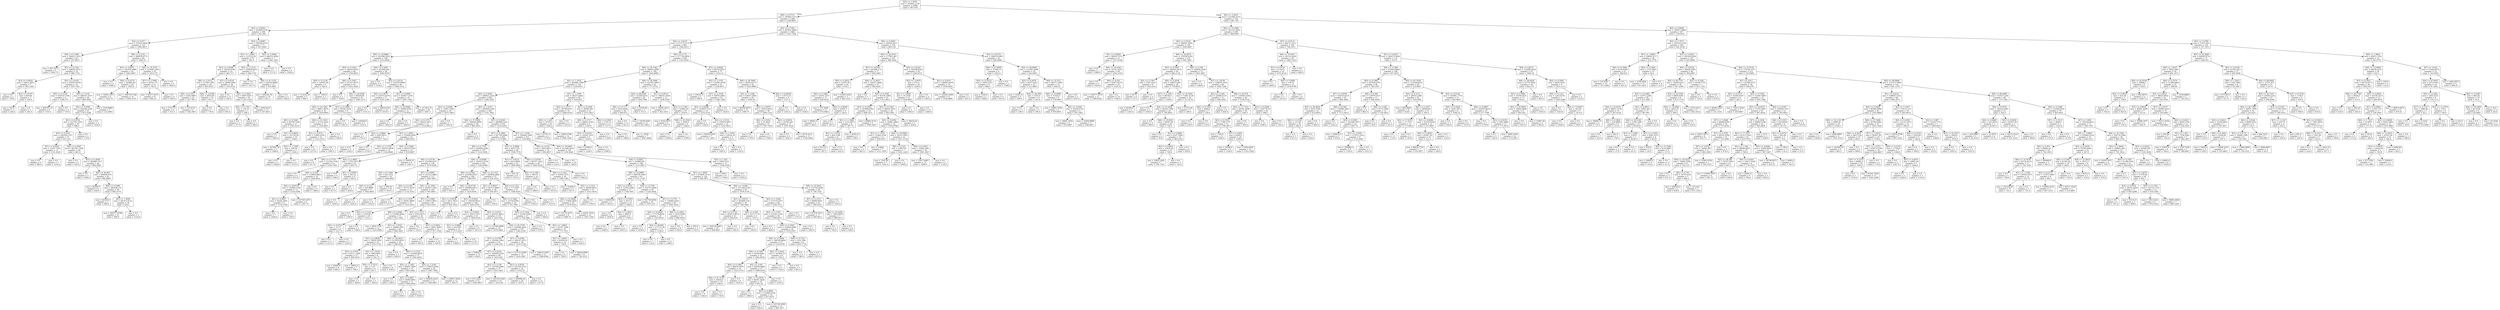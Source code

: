 digraph Tree {
node [shape=box] ;
0 [label="X[5] <= 1.9765\nmse = 332663.1139\nsamples = 2000\nvalue = 997.078"] ;
1 [label="X[8] <= 6.5712\nmse = 305663.5313\nsamples = 1284\nvalue = 1169.8855"] ;
0 -> 1 [labeldistance=2.5, labelangle=45, headlabel="True"] ;
2 [label="X[3] <= 0.6922\nmse = 352846.0138\nsamples = 200\nvalue = 921.285"] ;
1 -> 2 ;
3 [label="X[3] <= 0.677\nmse = 375033.9446\nsamples = 123\nvalue = 1090.0813"] ;
2 -> 3 ;
4 [label="X[0] <= 0.1048\nmse = 344611.1633\nsamples = 83\nvalue = 937.6627"] ;
3 -> 4 ;
5 [label="mse = 567.1875\nsamples = 4\nvalue = 1942.75"] ;
4 -> 5 ;
6 [label="X[3] <= 0.5144\nmse = 308291.8721\nsamples = 79\nvalue = 886.7722"] ;
4 -> 6 ;
7 [label="X[3] <= 0.4634\nmse = 54431.2653\nsamples = 7\nvalue = 383.1429"] ;
6 -> 7 ;
8 [label="mse = 0.0\nsamples = 2\nvalue = 750.0"] ;
7 -> 8 ;
9 [label="X[3] <= 0.5107\nmse = 836.64\nsamples = 5\nvalue = 236.4"] ;
7 -> 9 ;
10 [label="mse = 722.0\nsamples = 3\nvalue = 220.0"] ;
9 -> 10 ;
11 [label="mse = 0.0\nsamples = 2\nvalue = 261.0"] ;
9 -> 11 ;
12 [label="X[2] <= 2.0162\nmse = 305915.6109\nsamples = 72\nvalue = 935.7361"] ;
6 -> 12 ;
13 [label="X[0] <= 0.1235\nmse = 434725.7344\nsamples = 8\nvalue = 1346.375"] ;
12 -> 13 ;
14 [label="mse = 404701.25\nsamples = 6\nvalue = 1555.5"] ;
13 -> 14 ;
15 [label="mse = 0.0\nsamples = 2\nvalue = 719.0"] ;
13 -> 15 ;
16 [label="X[8] <= 3.235\nmse = 266101.5537\nsamples = 64\nvalue = 884.4062"] ;
12 -> 16 ;
17 [label="X[1] <= 0.9598\nmse = 262246.2166\nsamples = 61\nvalue = 912.5246"] ;
16 -> 17 ;
18 [label="X[1] <= 0.8754\nmse = 252791.5254\nsamples = 59\nvalue = 888.0"] ;
17 -> 18 ;
19 [label="X[3] <= 0.5323\nmse = 242938.1557\nsamples = 57\nvalue = 913.193"] ;
18 -> 19 ;
20 [label="X[7] <= 0.6392\nmse = 13107.7025\nsamples = 11\nvalue = 1131.4545"] ;
19 -> 20 ;
21 [label="mse = 0.0\nsamples = 4\nvalue = 980.0"] ;
20 -> 21 ;
22 [label="mse = 0.0\nsamples = 7\nvalue = 1218.0"] ;
20 -> 22 ;
23 [label="X[6] <= 0.5907\nmse = 283781.7826\nsamples = 46\nvalue = 861.0"] ;
19 -> 23 ;
24 [label="mse = 0.0\nsamples = 2\nvalue = 342.0"] ;
23 -> 24 ;
25 [label="X[3] <= 0.5838\nmse = 283880.7417\nsamples = 44\nvalue = 884.5909"] ;
23 -> 25 ;
26 [label="mse = 0.0\nsamples = 2\nvalue = 1384.0"] ;
25 -> 26 ;
27 [label="X[4] <= 38.487\nmse = 284956.678\nsamples = 42\nvalue = 860.8095"] ;
25 -> 27 ;
28 [label="mse = 94249.5\nsamples = 4\nvalue = 430.0"] ;
27 -> 28 ;
29 [label="X[0] <= 0.1088\nmse = 283438.133\nsamples = 38\nvalue = 906.1579"] ;
27 -> 29 ;
30 [label="mse = 44100.0\nsamples = 2\nvalue = 396.0"] ;
29 -> 30 ;
31 [label="X[5] <= 1.5699\nmse = 281472.4722\nsamples = 36\nvalue = 934.5"] ;
29 -> 31 ;
32 [label="mse = 292777.8788\nsamples = 33\nvalue = 900.0"] ;
31 -> 32 ;
33 [label="mse = 0.0\nsamples = 3\nvalue = 1314.0"] ;
31 -> 33 ;
34 [label="mse = 0.0\nsamples = 2\nvalue = 170.0"] ;
18 -> 34 ;
35 [label="mse = 0.0\nsamples = 2\nvalue = 1636.0"] ;
17 -> 35 ;
36 [label="mse = 1530.8889\nsamples = 3\nvalue = 312.6667"] ;
16 -> 36 ;
37 [label="X[8] <= 2.5311\nmse = 289930.0775\nsamples = 40\nvalue = 1406.35"] ;
3 -> 37 ;
38 [label="X[3] <= 0.6875\nmse = 161819.3889\nsamples = 24\nvalue = 1661.6667"] ;
37 -> 38 ;
39 [label="mse = 0.0\nsamples = 4\nvalue = 1868.0"] ;
38 -> 39 ;
40 [label="X[0] <= 0.4176\nmse = 183965.64\nsamples = 20\nvalue = 1620.4"] ;
38 -> 40 ;
41 [label="mse = 55692.1875\nsamples = 4\nvalue = 1324.75"] ;
40 -> 41 ;
42 [label="mse = 188718.7148\nsamples = 16\nvalue = 1694.3125"] ;
40 -> 42 ;
43 [label="X[4] <= 74.3575\nmse = 237646.3594\nsamples = 16\nvalue = 1023.375"] ;
37 -> 43 ;
44 [label="X[7] <= 3.7966\nmse = 46721.75\nsamples = 12\nvalue = 763.5"] ;
43 -> 44 ;
45 [label="mse = 50277.9375\nsamples = 8\nvalue = 682.25"] ;
44 -> 45 ;
46 [label="mse = 0.0\nsamples = 4\nvalue = 926.0"] ;
44 -> 46 ;
47 [label="mse = 0.0\nsamples = 4\nvalue = 1803.0"] ;
43 -> 47 ;
48 [label="X[3] <= 0.6967\nmse = 199186.0719\nsamples = 77\nvalue = 651.6494"] ;
2 -> 48 ;
49 [label="X[1] <= 1.0092\nmse = 121523.24\nsamples = 70\nvalue = 582.4"] ;
48 -> 49 ;
50 [label="X[2] <= 2.0928\nmse = 50220.9199\nsamples = 53\nvalue = 465.717"] ;
49 -> 50 ;
51 [label="X[8] <= 2.0112\nmse = 21769.1389\nsamples = 24\nvalue = 645.8333"] ;
50 -> 51 ;
52 [label="X[0] <= 0.1051\nmse = 1820.5969\nsamples = 14\nvalue = 527.7857"] ;
51 -> 52 ;
53 [label="mse = 2733.75\nsamples = 8\nvalue = 515.5"] ;
52 -> 53 ;
54 [label="mse = 133.4722\nsamples = 6\nvalue = 544.1667"] ;
52 -> 54 ;
55 [label="X[8] <= 2.8189\nmse = 2874.69\nsamples = 10\nvalue = 811.1"] ;
51 -> 55 ;
56 [label="mse = 0.0\nsamples = 7\nvalue = 776.0"] ;
55 -> 56 ;
57 [label="mse = 0.0\nsamples = 3\nvalue = 893.0"] ;
55 -> 57 ;
58 [label="X[7] <= 0.9234\nmse = 24699.3294\nsamples = 29\nvalue = 316.6552"] ;
50 -> 58 ;
59 [label="mse = 0.0\nsamples = 11\nvalue = 505.0"] ;
58 -> 59 ;
60 [label="X[0] <= 0.3461\nmse = 4867.0247\nsamples = 18\nvalue = 201.5556"] ;
58 -> 60 ;
61 [label="X[0] <= 0.1351\nmse = 116.16\nsamples = 5\nvalue = 290.2"] ;
60 -> 61 ;
62 [label="mse = 0.0\nsamples = 2\nvalue = 277.0"] ;
61 -> 62 ;
63 [label="mse = 0.0\nsamples = 3\nvalue = 299.0"] ;
61 -> 63 ;
64 [label="mse = 2509.6331\nsamples = 13\nvalue = 167.4615"] ;
60 -> 64 ;
65 [label="X[2] <= 2.1514\nmse = 169038.8512\nsamples = 17\nvalue = 946.1765"] ;
49 -> 65 ;
66 [label="mse = 0.0\nsamples = 5\nvalue = 1017.0"] ;
65 -> 66 ;
67 [label="X[4] <= 41.1278\nmse = 236510.8889\nsamples = 12\nvalue = 916.6667"] ;
65 -> 67 ;
68 [label="mse = 282545.76\nsamples = 10\nvalue = 931.2"] ;
67 -> 68 ;
69 [label="mse = 0.0\nsamples = 2\nvalue = 844.0"] ;
67 -> 69 ;
70 [label="X[2] <= 2.0928\nmse = 448312.4082\nsamples = 7\nvalue = 1344.1429"] ;
48 -> 70 ;
71 [label="mse = 0.0\nsamples = 3\nvalue = 571.0"] ;
70 -> 71 ;
72 [label="mse = 0.0\nsamples = 4\nvalue = 1924.0"] ;
70 -> 72 ;
73 [label="X[2] <= 2.7285\nmse = 283451.8485\nsamples = 1084\nvalue = 1215.7528"] ;
1 -> 73 ;
74 [label="X[2] <= 2.0235\nmse = 277173.1179\nsamples = 945\nvalue = 1264.6212"] ;
73 -> 74 ;
75 [label="X[8] <= 19.8466\nmse = 203386.5622\nsamples = 106\nvalue = 1512.8208"] ;
74 -> 75 ;
76 [label="X[0] <= 0.1453\nmse = 186355.9931\nsamples = 48\nvalue = 1358.0833"] ;
75 -> 76 ;
77 [label="X[0] <= 0.1128\nmse = 120507.04\nsamples = 5\nvalue = 540.4"] ;
76 -> 77 ;
78 [label="mse = 113232.25\nsamples = 2\nvalue = 866.5"] ;
77 -> 78 ;
79 [label="mse = 7200.0\nsamples = 3\nvalue = 323.0"] ;
77 -> 79 ;
80 [label="X[6] <= 0.7647\nmse = 107227.8572\nsamples = 43\nvalue = 1453.1628"] ;
76 -> 80 ;
81 [label="mse = 0.0\nsamples = 2\nvalue = 794.0"] ;
80 -> 81 ;
82 [label="X[4] <= 54.0384\nmse = 90229.68\nsamples = 41\nvalue = 1485.3171"] ;
80 -> 82 ;
83 [label="X[4] <= 24.7263\nmse = 68811.8975\nsamples = 32\nvalue = 1420.9062"] ;
82 -> 83 ;
84 [label="X[0] <= 0.2262\nmse = 60794.7336\nsamples = 17\nvalue = 1565.8235"] ;
83 -> 84 ;
85 [label="mse = 0.0\nsamples = 7\nvalue = 1602.0"] ;
84 -> 85 ;
86 [label="X[1] <= 0.9604\nmse = 101793.65\nsamples = 10\nvalue = 1540.5"] ;
84 -> 86 ;
87 [label="mse = 197491.36\nsamples = 5\nvalue = 1486.8"] ;
86 -> 87 ;
88 [label="X[5] <= 1.1208\nmse = 328.56\nsamples = 5\nvalue = 1594.2"] ;
86 -> 88 ;
89 [label="mse = 0.0\nsamples = 3\nvalue = 1609.0"] ;
88 -> 89 ;
90 [label="mse = 0.0\nsamples = 2\nvalue = 1572.0"] ;
88 -> 90 ;
91 [label="X[4] <= 31.1925\nmse = 27122.2222\nsamples = 15\nvalue = 1256.6667"] ;
83 -> 91 ;
92 [label="X[1] <= 0.9737\nmse = 11680.5556\nsamples = 12\nvalue = 1323.3333"] ;
91 -> 92 ;
93 [label="mse = 0.0\nsamples = 10\nvalue = 1275.0"] ;
92 -> 93 ;
94 [label="mse = 0.0\nsamples = 2\nvalue = 1565.0"] ;
92 -> 94 ;
95 [label="mse = 0.0\nsamples = 3\nvalue = 990.0"] ;
91 -> 95 ;
96 [label="X[7] <= 0.1869\nmse = 99182.2222\nsamples = 9\nvalue = 1714.3333"] ;
82 -> 96 ;
97 [label="mse = 0.0\nsamples = 4\nvalue = 1941.0"] ;
96 -> 97 ;
98 [label="mse = 104544.0\nsamples = 5\nvalue = 1533.0"] ;
96 -> 98 ;
99 [label="X[0] <= 0.1085\nmse = 181266.382\nsamples = 58\nvalue = 1640.8793"] ;
75 -> 99 ;
100 [label="mse = 0.0\nsamples = 9\nvalue = 1534.0"] ;
99 -> 100 ;
101 [label="X[2] <= 2.0135\nmse = 212076.6989\nsamples = 49\nvalue = 1660.5102"] ;
99 -> 101 ;
102 [label="X[0] <= 0.3675\nmse = 216572.8374\nsamples = 17\nvalue = 1591.5294"] ;
101 -> 102 ;
103 [label="mse = 0.0\nsamples = 7\nvalue = 1551.0"] ;
102 -> 103 ;
104 [label="mse = 366219.09\nsamples = 10\nvalue = 1619.9"] ;
102 -> 104 ;
105 [label="X[1] <= 0.9996\nmse = 205817.3193\nsamples = 32\nvalue = 1697.1562"] ;
101 -> 105 ;
106 [label="X[4] <= 24.6066\nmse = 19466.0764\nsamples = 12\nvalue = 1779.9167"] ;
105 -> 106 ;
107 [label="mse = 0.0\nsamples = 7\nvalue = 1662.0"] ;
106 -> 107 ;
108 [label="mse = 0.0\nsamples = 5\nvalue = 1945.0"] ;
106 -> 108 ;
109 [label="mse = 311052.75\nsamples = 20\nvalue = 1647.5"] ;
105 -> 109 ;
110 [label="X[6] <= 0.773\nmse = 277729.0856\nsamples = 839\nvalue = 1233.2634"] ;
74 -> 110 ;
111 [label="X[8] <= 34.1043\nmse = 286651.0996\nsamples = 764\nvalue = 1204.8089"] ;
110 -> 111 ;
112 [label="X[1] <= 1.1076\nmse = 282680.7398\nsamples = 722\nvalue = 1229.6911"] ;
111 -> 112 ;
113 [label="X[3] <= 0.4452\nmse = 286021.2524\nsamples = 682\nvalue = 1206.2229"] ;
112 -> 113 ;
114 [label="X[3] <= 0.4388\nmse = 73901.5346\nsamples = 19\nvalue = 1675.7895"] ;
113 -> 114 ;
115 [label="X[0] <= 0.1276\nmse = 46035.2431\nsamples = 12\nvalue = 1514.0833"] ;
114 -> 115 ;
116 [label="mse = 0.0\nsamples = 5\nvalue = 1761.0"] ;
115 -> 116 ;
117 [label="X[2] <= 2.0884\nmse = 4263.0612\nsamples = 7\nvalue = 1337.7143"] ;
115 -> 117 ;
118 [label="mse = 6.25\nsamples = 2\nvalue = 1234.5"] ;
117 -> 118 ;
119 [label="mse = 0.0\nsamples = 5\nvalue = 1379.0"] ;
117 -> 119 ;
120 [label="mse = 0.0\nsamples = 7\nvalue = 1953.0"] ;
114 -> 120 ;
121 [label="X[5] <= 1.0313\nmse = 285600.2183\nsamples = 663\nvalue = 1192.7662"] ;
113 -> 121 ;
122 [label="X[4] <= 37.5008\nmse = 184580.4806\nsamples = 49\nvalue = 896.2653"] ;
121 -> 122 ;
123 [label="X[7] <= 1.9955\nmse = 152469.4094\nsamples = 43\nvalue = 980.4419"] ;
122 -> 123 ;
124 [label="X[2] <= 2.1378\nmse = 104311.8939\nsamples = 31\nvalue = 1120.0968"] ;
123 -> 124 ;
125 [label="mse = 0.0\nsamples = 8\nvalue = 917.0"] ;
124 -> 125 ;
126 [label="X[6] <= 0.7718\nmse = 121256.7146\nsamples = 23\nvalue = 1190.7391"] ;
124 -> 126 ;
127 [label="mse = 0.0\nsamples = 4\nvalue = 815.0"] ;
126 -> 127 ;
128 [label="X[0] <= 0.205\nmse = 110805.0803\nsamples = 19\nvalue = 1269.8421"] ;
126 -> 128 ;
129 [label="X[4] <= 28.6739\nmse = 152844.3314\nsamples = 13\nvalue = 1216.2308"] ;
128 -> 129 ;
130 [label="X[1] <= 0.9647\nmse = 54202.4691\nsamples = 9\nvalue = 1135.5556"] ;
129 -> 130 ;
131 [label="mse = 0.0\nsamples = 7\nvalue = 1260.0"] ;
130 -> 131 ;
132 [label="mse = 0.0\nsamples = 2\nvalue = 700.0"] ;
130 -> 132 ;
133 [label="mse = 327195.1875\nsamples = 4\nvalue = 1397.75"] ;
129 -> 133 ;
134 [label="mse = 0.0\nsamples = 6\nvalue = 1386.0"] ;
128 -> 134 ;
135 [label="X[0] <= 0.2069\nmse = 96333.5556\nsamples = 12\nvalue = 619.6667"] ;
123 -> 135 ;
136 [label="X[2] <= 2.0865\nmse = 1759.1875\nsamples = 8\nvalue = 405.75"] ;
135 -> 136 ;
137 [label="mse = 16.0\nsamples = 4\nvalue = 366.0"] ;
136 -> 137 ;
138 [label="X[1] <= 0.9647\nmse = 342.25\nsamples = 4\nvalue = 445.5"] ;
136 -> 138 ;
139 [label="mse = 0.0\nsamples = 2\nvalue = 427.0"] ;
138 -> 139 ;
140 [label="mse = 0.0\nsamples = 2\nvalue = 464.0"] ;
138 -> 140 ;
141 [label="mse = 10920.25\nsamples = 4\nvalue = 1047.5"] ;
135 -> 141 ;
142 [label="mse = 0.0\nsamples = 6\nvalue = 293.0"] ;
122 -> 142 ;
143 [label="X[7] <= 0.8343\nmse = 286086.3165\nsamples = 614\nvalue = 1216.4283"] ;
121 -> 143 ;
144 [label="X[7] <= 0.3883\nmse = 247764.4684\nsamples = 403\nvalue = 1275.866"] ;
143 -> 144 ;
145 [label="X[6] <= 0.7718\nmse = 254946.2346\nsamples = 337\nvalue = 1214.1958"] ;
144 -> 145 ;
146 [label="X[6] <= 0.0736\nmse = 231658.9147\nsamples = 136\nvalue = 1079.9338"] ;
145 -> 146 ;
147 [label="X[0] <= 0.1449\nmse = 492.5152\nsamples = 19\nvalue = 1628.8947"] ;
146 -> 147 ;
148 [label="X[0] <= 0.123\nmse = 256.8889\nsamples = 9\nvalue = 1642.6667"] ;
147 -> 148 ;
149 [label="mse = 0.0\nsamples = 3\nvalue = 1620.0"] ;
148 -> 149 ;
150 [label="mse = 0.0\nsamples = 6\nvalue = 1654.0"] ;
148 -> 150 ;
151 [label="mse = 380.25\nsamples = 10\nvalue = 1616.5"] ;
147 -> 151 ;
152 [label="X[7] <= 0.0097\nmse = 212312.9885\nsamples = 117\nvalue = 990.7863"] ;
146 -> 152 ;
153 [label="X[0] <= 0.1391\nmse = 79733.5556\nsamples = 12\nvalue = 1716.3333"] ;
152 -> 153 ;
154 [label="mse = 0.0\nsamples = 8\nvalue = 1916.0"] ;
153 -> 154 ;
155 [label="mse = 0.0\nsamples = 4\nvalue = 1317.0"] ;
153 -> 155 ;
156 [label="X[4] <= 21.2492\nmse = 160427.1441\nsamples = 105\nvalue = 907.8667"] ;
152 -> 156 ;
157 [label="X[2] <= 2.1035\nmse = 20591.8889\nsamples = 12\nvalue = 1310.3333"] ;
156 -> 157 ;
158 [label="mse = 0.0\nsamples = 2\nvalue = 1596.0"] ;
157 -> 158 ;
159 [label="X[2] <= 2.1514\nmse = 5124.96\nsamples = 10\nvalue = 1253.2"] ;
157 -> 159 ;
160 [label="X[1] <= 0.8725\nmse = 33.75\nsamples = 8\nvalue = 1217.5"] ;
159 -> 160 ;
161 [label="mse = 0.0\nsamples = 5\nvalue = 1213.0"] ;
160 -> 161 ;
162 [label="mse = 0.0\nsamples = 3\nvalue = 1225.0"] ;
160 -> 162 ;
163 [label="mse = 0.0\nsamples = 2\nvalue = 1396.0"] ;
159 -> 163 ;
164 [label="X[7] <= 0.1869\nmse = 154872.9851\nsamples = 93\nvalue = 855.9355"] ;
156 -> 164 ;
165 [label="X[6] <= 0.5588\nmse = 174580.4646\nsamples = 73\nvalue = 921.7945"] ;
164 -> 165 ;
166 [label="mse = 2859.1736\nsamples = 11\nvalue = 1233.0909"] ;
165 -> 166 ;
167 [label="X[1] <= 1.0743\nmse = 184803.891\nsamples = 62\nvalue = 866.5645"] ;
165 -> 167 ;
168 [label="X[1] <= 0.8856\nmse = 79929.1002\nsamples = 23\nvalue = 674.1739"] ;
167 -> 168 ;
169 [label="X[3] <= 0.516\nmse = 29711.1289\nsamples = 15\nvalue = 850.9333"] ;
168 -> 169 ;
170 [label="mse = 24000.0\nsamples = 8\nvalue = 906.0"] ;
169 -> 170 ;
171 [label="mse = 28812.0\nsamples = 7\nvalue = 788.0"] ;
169 -> 171 ;
172 [label="X[1] <= 1.0105\nmse = 5663.6875\nsamples = 8\nvalue = 342.75"] ;
168 -> 172 ;
173 [label="X[2] <= 2.1514\nmse = 2.25\nsamples = 4\nvalue = 267.5"] ;
172 -> 173 ;
174 [label="mse = 0.0\nsamples = 2\nvalue = 266.0"] ;
173 -> 174 ;
175 [label="mse = 0.0\nsamples = 2\nvalue = 269.0"] ;
173 -> 175 ;
176 [label="mse = 0.0\nsamples = 4\nvalue = 418.0"] ;
172 -> 176 ;
177 [label="X[4] <= 24.2816\nmse = 211950.8455\nsamples = 39\nvalue = 980.0256"] ;
167 -> 177 ;
178 [label="mse = 0.0\nsamples = 2\nvalue = 566.0"] ;
177 -> 178 ;
179 [label="X[0] <= 0.1253\nmse = 213640.9978\nsamples = 37\nvalue = 1002.4054"] ;
177 -> 179 ;
180 [label="X[5] <= 1.1293\nmse = 69401.3609\nsamples = 13\nvalue = 881.8462"] ;
179 -> 180 ;
181 [label="mse = 0.0\nsamples = 2\nvalue = 289.0"] ;
180 -> 181 ;
182 [label="X[3] <= 0.4907\nmse = 6498.0496\nsamples = 11\nvalue = 989.6364"] ;
180 -> 182 ;
183 [label="mse = 0.0\nsamples = 3\nvalue = 858.0"] ;
182 -> 183 ;
184 [label="mse = 0.0\nsamples = 8\nvalue = 1039.0"] ;
182 -> 184 ;
185 [label="X[5] <= 1.1293\nmse = 279633.4566\nsamples = 24\nvalue = 1067.7083"] ;
179 -> 185 ;
186 [label="mse = 290830.2222\nsamples = 12\nvalue = 1206.6667"] ;
185 -> 186 ;
187 [label="mse = 229817.8542\nsamples = 12\nvalue = 928.75"] ;
185 -> 187 ;
188 [label="X[2] <= 2.1373\nmse = 9323.9475\nsamples = 20\nvalue = 615.55"] ;
164 -> 188 ;
189 [label="mse = 0.0\nsamples = 7\nvalue = 724.0"] ;
188 -> 189 ;
190 [label="X[3] <= 0.6952\nmse = 4601.3609\nsamples = 13\nvalue = 557.1538"] ;
188 -> 190 ;
191 [label="mse = 0.0\nsamples = 3\nvalue = 681.0"] ;
190 -> 191 ;
192 [label="mse = 0.0\nsamples = 10\nvalue = 520.0"] ;
190 -> 192 ;
193 [label="X[8] <= 19.8488\nmse = 250253.3118\nsamples = 201\nvalue = 1305.0398"] ;
145 -> 193 ;
194 [label="X[8] <= 8.2345\nmse = 222504.6355\nsamples = 164\nvalue = 1388.6707"] ;
193 -> 194 ;
195 [label="mse = 0.0\nsamples = 7\nvalue = 687.0"] ;
194 -> 195 ;
196 [label="X[4] <= 28.6739\nmse = 209494.9471\nsamples = 157\nvalue = 1419.9554"] ;
194 -> 196 ;
197 [label="X[1] <= 0.8534\nmse = 2915.7025\nsamples = 11\nvalue = 855.5455"] ;
196 -> 197 ;
198 [label="mse = 0.0\nsamples = 2\nvalue = 741.0"] ;
197 -> 198 ;
199 [label="mse = 0.0\nsamples = 9\nvalue = 881.0"] ;
197 -> 199 ;
200 [label="X[3] <= 0.6952\nmse = 199249.8523\nsamples = 146\nvalue = 1462.4795"] ;
196 -> 200 ;
201 [label="X[3] <= 0.6429\nmse = 16012.3311\nsamples = 21\nvalue = 1684.9524"] ;
200 -> 201 ;
202 [label="X[1] <= 0.9882\nmse = 26.0764\nsamples = 12\nvalue = 1575.4167"] ;
201 -> 202 ;
203 [label="mse = 0.0\nsamples = 2\nvalue = 1586.0"] ;
202 -> 203 ;
204 [label="mse = 4.41\nsamples = 10\nvalue = 1573.3"] ;
202 -> 204 ;
205 [label="mse = 0.0\nsamples = 9\nvalue = 1831.0"] ;
201 -> 205 ;
206 [label="X[2] <= 2.0531\nmse = 220321.8052\nsamples = 125\nvalue = 1425.104"] ;
200 -> 206 ;
207 [label="mse = 112546.4969\nsamples = 18\nvalue = 1679.9444"] ;
206 -> 207 ;
208 [label="X[4] <= 45.5758\nmse = 225689.2632\nsamples = 107\nvalue = 1382.2336"] ;
206 -> 208 ;
209 [label="X[7] <= 0.0784\nmse = 191844.1064\nsamples = 81\nvalue = 1336.358"] ;
208 -> 209 ;
210 [label="mse = 59844.5\nsamples = 12\nvalue = 838.0"] ;
209 -> 210 ;
211 [label="X[7] <= 0.2522\nmse = 164095.5354\nsamples = 69\nvalue = 1423.029"] ;
209 -> 211 ;
212 [label="X[2] <= 2.1158\nmse = 135708.2484\nsamples = 37\nvalue = 1501.5405"] ;
211 -> 212 ;
213 [label="mse = 672.2222\nsamples = 12\nvalue = 1269.6667"] ;
212 -> 213 ;
214 [label="mse = 162330.5344\nsamples = 25\nvalue = 1612.84"] ;
212 -> 214 ;
215 [label="X[1] <= 0.8534\nmse = 181550.3125\nsamples = 32\nvalue = 1332.25"] ;
211 -> 215 ;
216 [label="mse = 260996.44\nsamples = 20\nvalue = 1437.4"] ;
215 -> 216 ;
217 [label="mse = 0.0\nsamples = 12\nvalue = 1157.0"] ;
215 -> 217 ;
218 [label="X[7] <= 0.0784\nmse = 304147.2071\nsamples = 26\nvalue = 1525.1538"] ;
208 -> 218 ;
219 [label="mse = 217151.9289\nsamples = 15\nvalue = 1625.2667"] ;
218 -> 219 ;
220 [label="mse = 390472.9587\nsamples = 11\nvalue = 1388.6364"] ;
218 -> 220 ;
221 [label="X[8] <= 32.1152\nmse = 204836.4982\nsamples = 37\nvalue = 934.3514"] ;
193 -> 221 ;
222 [label="X[1] <= 0.8837\nmse = 36713.3669\nsamples = 26\nvalue = 659.3077"] ;
221 -> 222 ;
223 [label="mse = 0.0\nsamples = 7\nvalue = 430.0"] ;
222 -> 223 ;
224 [label="X[0] <= 0.1842\nmse = 23729.8504\nsamples = 19\nvalue = 743.7895"] ;
222 -> 224 ;
225 [label="X[0] <= 0.1434\nmse = 23164.3599\nsamples = 17\nvalue = 762.5882"] ;
224 -> 225 ;
226 [label="mse = 0.0\nsamples = 2\nvalue = 679.0"] ;
225 -> 226 ;
227 [label="X[1] <= 1.0865\nmse = 25197.1289\nsamples = 15\nvalue = 773.7333"] ;
225 -> 227 ;
228 [label="X[1] <= 1.0059\nmse = 36190.24\nsamples = 10\nvalue = 750.6"] ;
227 -> 228 ;
229 [label="mse = 0.0\nsamples = 4\nvalue = 796.0"] ;
228 -> 229 ;
230 [label="mse = 58026.8889\nsamples = 6\nvalue = 720.3333"] ;
228 -> 230 ;
231 [label="mse = 0.0\nsamples = 5\nvalue = 820.0"] ;
227 -> 231 ;
232 [label="mse = 0.0\nsamples = 2\nvalue = 584.0"] ;
224 -> 232 ;
233 [label="X[0] <= 0.1321\nmse = 777.5207\nsamples = 11\nvalue = 1584.4545"] ;
221 -> 233 ;
234 [label="mse = 0.0\nsamples = 6\nvalue = 1559.0"] ;
233 -> 234 ;
235 [label="mse = 0.0\nsamples = 5\nvalue = 1615.0"] ;
233 -> 235 ;
236 [label="X[2] <= 2.0966\nmse = 92517.82\nsamples = 66\nvalue = 1590.7576"] ;
144 -> 236 ;
237 [label="X[1] <= 0.8223\nmse = 3412.6054\nsamples = 22\nvalue = 1890.4091"] ;
236 -> 237 ;
238 [label="mse = 451.25\nsamples = 6\nvalue = 1975.5"] ;
237 -> 238 ;
239 [label="X[0] <= 0.1281\nmse = 789.75\nsamples = 16\nvalue = 1858.5"] ;
237 -> 239 ;
240 [label="mse = 0.0\nsamples = 3\nvalue = 1800.0"] ;
239 -> 240 ;
241 [label="mse = 0.0\nsamples = 13\nvalue = 1872.0"] ;
239 -> 241 ;
242 [label="X[6] <= 0.6749\nmse = 69727.1544\nsamples = 44\nvalue = 1440.9318"] ;
236 -> 242 ;
243 [label="X[0] <= 0.1321\nmse = 55050.7272\nsamples = 39\nvalue = 1389.1282"] ;
242 -> 243 ;
244 [label="mse = 32400.0\nsamples = 2\nvalue = 937.0"] ;
243 -> 244 ;
245 [label="X[2] <= 2.1514\nmse = 44628.0833\nsamples = 37\nvalue = 1413.5676"] ;
243 -> 245 ;
246 [label="X[4] <= 23.0066\nmse = 37828.3656\nsamples = 30\nvalue = 1470.6333"] ;
245 -> 246 ;
247 [label="mse = 10179.1875\nsamples = 8\nvalue = 1688.75"] ;
246 -> 247 ;
248 [label="mse = 24291.7624\nsamples = 22\nvalue = 1391.3182"] ;
246 -> 248 ;
249 [label="mse = 0.0\nsamples = 7\nvalue = 1169.0"] ;
245 -> 249 ;
250 [label="mse = 0.0\nsamples = 5\nvalue = 1845.0"] ;
242 -> 250 ;
251 [label="X[7] <= 1.2359\nmse = 339644.1806\nsamples = 211\nvalue = 1102.9052"] ;
143 -> 251 ;
252 [label="X[6] <= 0.216\nmse = 3943.0612\nsamples = 14\nvalue = 309.2857"] ;
251 -> 252 ;
253 [label="mse = 0.0\nsamples = 4\nvalue = 210.0"] ;
252 -> 253 ;
254 [label="mse = 0.0\nsamples = 10\nvalue = 349.0"] ;
252 -> 254 ;
255 [label="X[4] <= 79.6067\nmse = 315560.5976\nsamples = 197\nvalue = 1159.3046"] ;
251 -> 255 ;
256 [label="X[6] <= 0.6461\nmse = 310883.09\nsamples = 186\nvalue = 1123.2957"] ;
255 -> 256 ;
257 [label="X[8] <= 16.8909\nmse = 286538.1969\nsamples = 62\nvalue = 1371.1129"] ;
256 -> 257 ;
258 [label="X[1] <= 0.8533\nmse = 15393.2388\nsamples = 17\nvalue = 1748.7647"] ;
257 -> 258 ;
259 [label="mse = 16600.56\nsamples = 5\nvalue = 1616.2"] ;
258 -> 259 ;
260 [label="X[3] <= 0.5503\nmse = 4517.0\nsamples = 12\nvalue = 1804.0"] ;
258 -> 260 ;
261 [label="mse = 0.0\nsamples = 6\nvalue = 1850.0"] ;
260 -> 261 ;
262 [label="X[2] <= 2.3853\nmse = 4802.0\nsamples = 6\nvalue = 1758.0"] ;
260 -> 262 ;
263 [label="mse = 0.0\nsamples = 2\nvalue = 1660.0"] ;
262 -> 263 ;
264 [label="mse = 0.0\nsamples = 4\nvalue = 1807.0"] ;
262 -> 264 ;
265 [label="X[4] <= 13.709\nmse = 314737.4469\nsamples = 45\nvalue = 1228.4444"] ;
257 -> 265 ;
266 [label="mse = 541750.8594\nsamples = 16\nvalue = 1470.125"] ;
265 -> 266 ;
267 [label="X[7] <= 3.2778\nmse = 139482.9203\nsamples = 29\nvalue = 1095.1034"] ;
265 -> 267 ;
268 [label="X[4] <= 33.0645\nmse = 177578.8056\nsamples = 18\nvalue = 1223.8333"] ;
267 -> 268 ;
269 [label="mse = 0.0\nsamples = 3\nvalue = 1639.0"] ;
268 -> 269 ;
270 [label="X[4] <= 56.884\nmse = 171727.36\nsamples = 15\nvalue = 1140.8"] ;
268 -> 270 ;
271 [label="mse = 0.0\nsamples = 3\nvalue = 312.0"] ;
270 -> 271 ;
272 [label="mse = 0.0\nsamples = 12\nvalue = 1348.0"] ;
270 -> 272 ;
273 [label="X[6] <= 0.2933\nmse = 5654.4298\nsamples = 11\nvalue = 884.4545"] ;
267 -> 273 ;
274 [label="mse = 0.0\nsamples = 8\nvalue = 930.0"] ;
273 -> 274 ;
275 [label="mse = 450.0\nsamples = 3\nvalue = 763.0"] ;
273 -> 275 ;
276 [label="X[1] <= 1.0092\nmse = 276995.5114\nsamples = 124\nvalue = 999.3871"] ;
256 -> 276 ;
277 [label="X[8] <= 7.6382\nmse = 271169.5129\nsamples = 95\nvalue = 1076.5158"] ;
276 -> 277 ;
278 [label="X[1] <= 0.8514\nmse = 426490.534\nsamples = 26\nvalue = 749.3462"] ;
277 -> 278 ;
279 [label="X[3] <= 0.5722\nmse = 293612.8073\nsamples = 21\nvalue = 604.619"] ;
278 -> 279 ;
280 [label="mse = 324518.6205\nsamples = 19\nvalue = 604.8947"] ;
279 -> 280 ;
281 [label="mse = 0.0\nsamples = 2\nvalue = 602.0"] ;
279 -> 281 ;
282 [label="X[0] <= 0.205\nmse = 527117.76\nsamples = 5\nvalue = 1357.2"] ;
278 -> 282 ;
283 [label="mse = 0.0\nsamples = 3\nvalue = 1950.0"] ;
282 -> 283 ;
284 [label="mse = 0.0\nsamples = 2\nvalue = 468.0"] ;
282 -> 284 ;
285 [label="X[5] <= 1.2546\nmse = 157110.5675\nsamples = 69\nvalue = 1199.7971"] ;
277 -> 285 ;
286 [label="X[2] <= 2.1303\nmse = 123241.5318\nsamples = 58\nvalue = 1099.0517"] ;
285 -> 286 ;
287 [label="X[0] <= 0.3445\nmse = 103854.0992\nsamples = 56\nvalue = 1070.4107"] ;
286 -> 287 ;
288 [label="X[8] <= 17.9694\nmse = 108789.6804\nsamples = 47\nvalue = 1118.9787"] ;
287 -> 288 ;
289 [label="X[0] <= 0.1281\nmse = 93549.8441\nsamples = 41\nvalue = 1082.9024"] ;
288 -> 289 ;
290 [label="X[0] <= 0.1085\nmse = 84819.3878\nsamples = 14\nvalue = 1225.5714"] ;
289 -> 290 ;
291 [label="X[4] <= 51.5136\nmse = 26244.0\nsamples = 10\nvalue = 1063.0"] ;
290 -> 291 ;
292 [label="mse = 0.0\nsamples = 8\nvalue = 1144.0"] ;
291 -> 292 ;
293 [label="mse = 0.0\nsamples = 2\nvalue = 739.0"] ;
291 -> 293 ;
294 [label="mse = 0.0\nsamples = 4\nvalue = 1632.0"] ;
290 -> 294 ;
295 [label="X[2] <= 2.047\nmse = 82050.0686\nsamples = 27\nvalue = 1008.9259"] ;
289 -> 295 ;
296 [label="X[8] <= 12.6674\nmse = 84391.3824\nsamples = 25\nvalue = 991.24"] ;
295 -> 296 ;
297 [label="mse = 0.0\nsamples = 9\nvalue = 1086.0"] ;
296 -> 297 ;
298 [label="X[3] <= 0.6892\nmse = 123969.4336\nsamples = 16\nvalue = 937.9375"] ;
296 -> 298 ;
299 [label="mse = 0.0\nsamples = 3\nvalue = 802.0"] ;
298 -> 299 ;
300 [label="mse = 147329.2899\nsamples = 13\nvalue = 969.3077"] ;
298 -> 300 ;
301 [label="mse = 0.0\nsamples = 2\nvalue = 1230.0"] ;
295 -> 301 ;
302 [label="X[2] <= 2.0343\nmse = 143262.25\nsamples = 6\nvalue = 1365.5"] ;
288 -> 302 ;
303 [label="mse = 0.0\nsamples = 3\nvalue = 1744.0"] ;
302 -> 303 ;
304 [label="mse = 0.0\nsamples = 3\nvalue = 987.0"] ;
302 -> 304 ;
305 [label="X[6] <= 0.7321\nmse = 1431.284\nsamples = 9\nvalue = 816.7778"] ;
287 -> 305 ;
306 [label="mse = 0.0\nsamples = 2\nvalue = 746.0"] ;
305 -> 306 ;
307 [label="mse = 0.0\nsamples = 7\nvalue = 837.0"] ;
305 -> 307 ;
308 [label="mse = 0.0\nsamples = 2\nvalue = 1901.0"] ;
286 -> 308 ;
309 [label="mse = 0.0\nsamples = 11\nvalue = 1731.0"] ;
285 -> 309 ;
310 [label="X[8] <= 19.2821\nmse = 212754.5446\nsamples = 29\nvalue = 746.7241"] ;
276 -> 310 ;
311 [label="X[7] <= 2.1215\nmse = 96660.9931\nsamples = 24\nvalue = 580.4167"] ;
310 -> 311 ;
312 [label="mse = 87476.7612\nsamples = 17\nvalue = 464.9412"] ;
311 -> 312 ;
313 [label="X[4] <= 53.4206\nmse = 7934.6939\nsamples = 7\nvalue = 860.8571"] ;
311 -> 313 ;
314 [label="mse = 0.0\nsamples = 3\nvalue = 758.0"] ;
313 -> 314 ;
315 [label="mse = 0.0\nsamples = 4\nvalue = 938.0"] ;
313 -> 315 ;
316 [label="mse = 0.0\nsamples = 5\nvalue = 1545.0"] ;
310 -> 316 ;
317 [label="X[5] <= 1.243\nmse = 1996.5124\nsamples = 11\nvalue = 1768.1818"] ;
255 -> 317 ;
318 [label="mse = 200.0\nsamples = 9\nvalue = 1748.0"] ;
317 -> 318 ;
319 [label="mse = 0.0\nsamples = 2\nvalue = 1859.0"] ;
317 -> 319 ;
320 [label="X[1] <= 1.1509\nmse = 56227.4444\nsamples = 40\nvalue = 1629.825"] ;
112 -> 320 ;
321 [label="X[5] <= 1.3173\nmse = 20748.6537\nsamples = 19\nvalue = 1800.6316"] ;
320 -> 321 ;
322 [label="X[5] <= 1.243\nmse = 16716.5\nsamples = 16\nvalue = 1836.0"] ;
321 -> 322 ;
323 [label="mse = 32761.0\nsamples = 2\nvalue = 1779.0"] ;
322 -> 323 ;
324 [label="mse = 13893.9796\nsamples = 14\nvalue = 1844.1429"] ;
322 -> 324 ;
325 [label="mse = 0.0\nsamples = 3\nvalue = 1612.0"] ;
321 -> 325 ;
326 [label="X[7] <= 0.5384\nmse = 38048.585\nsamples = 21\nvalue = 1475.2857"] ;
320 -> 326 ;
327 [label="X[0] <= 0.1717\nmse = 48645.5556\nsamples = 9\nvalue = 1339.0"] ;
326 -> 327 ;
328 [label="X[3] <= 0.4518\nmse = 33293.3333\nsamples = 6\nvalue = 1454.0"] ;
327 -> 328 ;
329 [label="mse = 21904.0\nsamples = 2\nvalue = 1226.0"] ;
328 -> 329 ;
330 [label="mse = 0.0\nsamples = 4\nvalue = 1568.0"] ;
328 -> 330 ;
331 [label="mse = 0.0\nsamples = 3\nvalue = 1109.0"] ;
327 -> 331 ;
332 [label="X[6] <= 0.5907\nmse = 5722.75\nsamples = 12\nvalue = 1577.5"] ;
326 -> 332 ;
333 [label="mse = 0.0\nsamples = 5\nvalue = 1488.0"] ;
332 -> 333 ;
334 [label="mse = 1.9592\nsamples = 7\nvalue = 1641.4286"] ;
332 -> 334 ;
335 [label="X[8] <= 38.3946\nmse = 161301.0663\nsamples = 42\nvalue = 777.0714"] ;
111 -> 335 ;
336 [label="X[4] <= 86.0392\nmse = 25249.6314\nsamples = 29\nvalue = 584.7586"] ;
335 -> 336 ;
337 [label="X[0] <= 0.1717\nmse = 9103.8594\nsamples = 24\nvalue = 640.875"] ;
336 -> 337 ;
338 [label="mse = 0.0\nsamples = 11\nvalue = 621.0"] ;
337 -> 338 ;
339 [label="mse = 16190.0592\nsamples = 13\nvalue = 657.6923"] ;
337 -> 339 ;
340 [label="mse = 15079.84\nsamples = 5\nvalue = 315.4"] ;
336 -> 340 ;
341 [label="X[1] <= 0.8519\nmse = 198251.4556\nsamples = 13\nvalue = 1206.0769"] ;
335 -> 341 ;
342 [label="mse = 24494.2222\nsamples = 3\nvalue = 443.3333"] ;
341 -> 342 ;
343 [label="X[2] <= 2.1365\nmse = 23485.29\nsamples = 10\nvalue = 1434.9"] ;
341 -> 343 ;
344 [label="mse = 6142.6875\nsamples = 4\nvalue = 1263.75"] ;
343 -> 344 ;
345 [label="X[8] <= 41.0322\nmse = 2500.0\nsamples = 6\nvalue = 1549.0"] ;
343 -> 345 ;
346 [label="mse = 0.0\nsamples = 3\nvalue = 1499.0"] ;
345 -> 346 ;
347 [label="mse = 0.0\nsamples = 3\nvalue = 1599.0"] ;
345 -> 347 ;
348 [label="X[1] <= 0.8929\nmse = 94578.9323\nsamples = 75\nvalue = 1523.12"] ;
110 -> 348 ;
349 [label="X[2] <= 2.1319\nmse = 114265.4558\nsamples = 21\nvalue = 1258.8571"] ;
348 -> 349 ;
350 [label="mse = 130321.0\nsamples = 2\nvalue = 880.0"] ;
349 -> 350 ;
351 [label="X[7] <= 2.5339\nmse = 95876.2992\nsamples = 19\nvalue = 1298.7368"] ;
349 -> 351 ;
352 [label="X[1] <= 0.8296\nmse = 121893.3112\nsamples = 14\nvalue = 1252.2143"] ;
351 -> 352 ;
353 [label="mse = 0.0\nsamples = 2\nvalue = 1502.0"] ;
352 -> 353 ;
354 [label="X[2] <= 2.1514\nmse = 130076.9097\nsamples = 12\nvalue = 1210.5833"] ;
352 -> 354 ;
355 [label="mse = 194356.2041\nsamples = 7\nvalue = 1137.2857"] ;
354 -> 355 ;
356 [label="X[6] <= 1.5184\nmse = 22034.16\nsamples = 5\nvalue = 1313.2"] ;
354 -> 356 ;
357 [label="mse = 0.0\nsamples = 2\nvalue = 1495.0"] ;
356 -> 357 ;
358 [label="mse = 0.0\nsamples = 3\nvalue = 1192.0"] ;
356 -> 358 ;
359 [label="mse = 0.0\nsamples = 5\nvalue = 1429.0"] ;
351 -> 359 ;
360 [label="X[8] <= 38.3946\nmse = 49203.6173\nsamples = 54\nvalue = 1625.8889"] ;
348 -> 360 ;
361 [label="X[5] <= 1.1208\nmse = 43837.1664\nsamples = 50\nvalue = 1650.56"] ;
360 -> 361 ;
362 [label="mse = 90046.6875\nsamples = 12\nvalue = 1496.75"] ;
361 -> 362 ;
363 [label="X[2] <= 2.0979\nmse = 19414.6932\nsamples = 38\nvalue = 1699.1316"] ;
361 -> 363 ;
364 [label="X[2] <= 2.0352\nmse = 35.2653\nsamples = 21\nvalue = 1781.1429"] ;
363 -> 364 ;
365 [label="mse = 0.0\nsamples = 12\nvalue = 1776.0"] ;
364 -> 365 ;
366 [label="mse = 0.0\nsamples = 9\nvalue = 1788.0"] ;
364 -> 366 ;
367 [label="X[3] <= 0.6914\nmse = 24782.263\nsamples = 17\nvalue = 1597.8235"] ;
363 -> 367 ;
368 [label="mse = 0.0\nsamples = 6\nvalue = 1402.0"] ;
367 -> 368 ;
369 [label="mse = 5974.4132\nsamples = 11\nvalue = 1704.6364"] ;
367 -> 369 ;
370 [label="X[4] <= 53.8283\nmse = 13572.25\nsamples = 4\nvalue = 1317.5"] ;
360 -> 370 ;
371 [label="mse = 0.0\nsamples = 2\nvalue = 1201.0"] ;
370 -> 371 ;
372 [label="mse = 0.0\nsamples = 2\nvalue = 1434.0"] ;
370 -> 372 ;
373 [label="X[6] <= 0.6692\nmse = 199522.4511\nsamples = 139\nvalue = 883.518"] ;
73 -> 373 ;
374 [label="X[8] <= 24.4141\nmse = 177801.467\nsamples = 107\nvalue = 968.1682"] ;
373 -> 374 ;
375 [label="X[7] <= 2.8192\nmse = 161486.172\nsamples = 77\nvalue = 858.5065"] ;
374 -> 375 ;
376 [label="X[0] <= 0.2952\nmse = 19376.76\nsamples = 20\nvalue = 476.2"] ;
375 -> 376 ;
377 [label="X[0] <= 0.1842\nmse = 10181.5571\nsamples = 17\nvalue = 439.8235"] ;
376 -> 377 ;
378 [label="mse = 119.3609\nsamples = 13\nvalue = 474.8462"] ;
377 -> 378 ;
379 [label="X[2] <= 4.8446\nmse = 25941.5\nsamples = 4\nvalue = 326.0"] ;
377 -> 379 ;
380 [label="mse = 48841.0\nsamples = 2\nvalue = 365.0"] ;
379 -> 380 ;
381 [label="mse = 0.0\nsamples = 2\nvalue = 287.0"] ;
379 -> 381 ;
382 [label="mse = 21493.5556\nsamples = 3\nvalue = 682.3333"] ;
376 -> 382 ;
383 [label="X[8] <= 11.8617\nmse = 142071.2804\nsamples = 57\nvalue = 992.6491"] ;
375 -> 383 ;
384 [label="mse = 0.0\nsamples = 5\nvalue = 1811.0"] ;
383 -> 384 ;
385 [label="X[0] <= 0.1965\nmse = 85146.1908\nsamples = 52\nvalue = 913.9615"] ;
383 -> 385 ;
386 [label="X[3] <= 0.5635\nmse = 141808.6582\nsamples = 14\nvalue = 698.3571"] ;
385 -> 386 ;
387 [label="X[1] <= 1.1649\nmse = 2151.6875\nsamples = 8\nvalue = 397.75"] ;
386 -> 387 ;
388 [label="X[1] <= 1.0374\nmse = 404.1389\nsamples = 6\nvalue = 413.8333"] ;
387 -> 388 ;
389 [label="mse = 812.25\nsamples = 2\nvalue = 397.5"] ;
388 -> 389 ;
390 [label="mse = 0.0\nsamples = 4\nvalue = 422.0"] ;
388 -> 390 ;
391 [label="mse = 4290.25\nsamples = 2\nvalue = 349.5"] ;
387 -> 391 ;
392 [label="mse = 46883.4722\nsamples = 6\nvalue = 1099.1667"] ;
386 -> 392 ;
393 [label="X[3] <= 0.5363\nmse = 40834.7652\nsamples = 38\nvalue = 993.3947"] ;
385 -> 393 ;
394 [label="X[3] <= 0.4392\nmse = 30082.3489\nsamples = 33\nvalue = 1019.8788"] ;
393 -> 394 ;
395 [label="X[1] <= 1.1976\nmse = 51465.0764\nsamples = 12\nvalue = 929.4167"] ;
394 -> 395 ;
396 [label="mse = 0.0\nsamples = 5\nvalue = 661.0"] ;
395 -> 396 ;
397 [label="mse = 4.4082\nsamples = 7\nvalue = 1121.1429"] ;
395 -> 397 ;
398 [label="X[8] <= 16.6586\nmse = 10515.2925\nsamples = 21\nvalue = 1071.5714"] ;
394 -> 398 ;
399 [label="X[0] <= 0.223\nmse = 1289.551\nsamples = 7\nvalue = 1032.1429"] ;
398 -> 399 ;
400 [label="mse = 1505.44\nsamples = 5\nvalue = 1041.4"] ;
399 -> 400 ;
401 [label="mse = 0.0\nsamples = 2\nvalue = 1009.0"] ;
399 -> 401 ;
402 [label="X[0] <= 0.4591\nmse = 13962.2041\nsamples = 14\nvalue = 1091.2857"] ;
398 -> 402 ;
403 [label="mse = 15917.6667\nsamples = 12\nvalue = 1084.0"] ;
402 -> 403 ;
404 [label="mse = 0.0\nsamples = 2\nvalue = 1135.0"] ;
402 -> 404 ;
405 [label="mse = 76618.24\nsamples = 5\nvalue = 818.6"] ;
393 -> 405 ;
406 [label="X[3] <= 0.6322\nmse = 109588.8322\nsamples = 30\nvalue = 1249.6333"] ;
374 -> 406 ;
407 [label="X[2] <= 3.5878\nmse = 672.0\nsamples = 16\nvalue = 1436.0"] ;
406 -> 407 ;
408 [label="X[1] <= 1.0044\nmse = 35.5556\nsamples = 12\nvalue = 1450.6667"] ;
407 -> 408 ;
409 [label="mse = 0.0\nsamples = 2\nvalue = 1464.0"] ;
408 -> 409 ;
410 [label="mse = 0.0\nsamples = 10\nvalue = 1448.0"] ;
408 -> 410 ;
411 [label="mse = 0.0\nsamples = 4\nvalue = 1392.0"] ;
407 -> 411 ;
412 [label="X[1] <= 0.9147\nmse = 149005.9439\nsamples = 14\nvalue = 1036.6429"] ;
406 -> 412 ;
413 [label="mse = 103263.2099\nsamples = 9\nvalue = 1250.8889"] ;
412 -> 413 ;
414 [label="mse = 0.0\nsamples = 5\nvalue = 651.0"] ;
412 -> 414 ;
415 [label="X[1] <= 0.9174\nmse = 168074.9365\nsamples = 32\nvalue = 600.4688"] ;
373 -> 415 ;
416 [label="X[4] <= 37.9099\nmse = 77944.75\nsamples = 8\nvalue = 1043.0"] ;
415 -> 416 ;
417 [label="X[4] <= 23.8125\nmse = 7826.3333\nsamples = 6\nvalue = 888.0"] ;
416 -> 417 ;
418 [label="mse = 5329.0\nsamples = 2\nvalue = 998.0"] ;
417 -> 418 ;
419 [label="mse = 0.0\nsamples = 4\nvalue = 833.0"] ;
417 -> 419 ;
420 [label="mse = 0.0\nsamples = 2\nvalue = 1508.0"] ;
416 -> 420 ;
421 [label="X[4] <= 29.9669\nmse = 111081.0399\nsamples = 24\nvalue = 452.9583"] ;
415 -> 421 ;
422 [label="X[3] <= 0.4478\nmse = 9347.2222\nsamples = 12\nvalue = 211.6667"] ;
421 -> 422 ;
423 [label="mse = 10201.0\nsamples = 4\nvalue = 309.0"] ;
422 -> 423 ;
424 [label="X[4] <= 26.284\nmse = 1815.0\nsamples = 8\nvalue = 163.0"] ;
422 -> 424 ;
425 [label="mse = 0.0\nsamples = 3\nvalue = 108.0"] ;
424 -> 425 ;
426 [label="mse = 0.0\nsamples = 5\nvalue = 196.0"] ;
424 -> 426 ;
427 [label="X[8] <= 35.553\nmse = 96371.5208\nsamples = 12\nvalue = 694.25"] ;
421 -> 427 ;
428 [label="X[8] <= 16.8909\nmse = 73192.0\nsamples = 9\nvalue = 576.6667"] ;
427 -> 428 ;
429 [label="mse = 16805.5556\nsamples = 3\nvalue = 879.6667"] ;
428 -> 429 ;
430 [label="X[3] <= 0.4562\nmse = 32528.4722\nsamples = 6\nvalue = 425.1667"] ;
428 -> 430 ;
431 [label="mse = 16601.5556\nsamples = 3\nvalue = 555.6667"] ;
430 -> 431 ;
432 [label="mse = 14394.8889\nsamples = 3\nvalue = 294.6667"] ;
430 -> 432 ;
433 [label="mse = 0.0\nsamples = 3\nvalue = 1047.0"] ;
427 -> 433 ;
434 [label="X[2] <= 2.2815\nmse = 231494.2333\nsamples = 716\nvalue = 687.183"] ;
0 -> 434 [labeldistance=2.5, labelangle=-45, headlabel="False"] ;
435 [label="X[4] <= 33.1866\nmse = 261125.4452\nsamples = 299\nvalue = 868.8595"] ;
434 -> 435 ;
436 [label="X[2] <= 2.0154\nmse = 186561.9565\nsamples = 150\nvalue = 1028.4867"] ;
435 -> 436 ;
437 [label="X[1] <= 0.8929\nmse = 90029.7274\nsamples = 31\nvalue = 1357.4194"] ;
436 -> 437 ;
438 [label="mse = 0.0\nsamples = 3\nvalue = 1966.0"] ;
437 -> 438 ;
439 [label="X[8] <= 14.4343\nmse = 55741.5255\nsamples = 28\nvalue = 1292.2143"] ;
437 -> 439 ;
440 [label="mse = 0.0\nsamples = 3\nvalue = 1058.0"] ;
439 -> 440 ;
441 [label="X[6] <= 0.525\nmse = 55057.8176\nsamples = 25\nvalue = 1320.32"] ;
439 -> 441 ;
442 [label="mse = 120577.0579\nsamples = 11\nvalue = 1269.8182"] ;
441 -> 442 ;
443 [label="mse = 0.0\nsamples = 14\nvalue = 1360.0"] ;
441 -> 443 ;
444 [label="X[8] <= 24.8279\nmse = 176180.8165\nsamples = 119\nvalue = 942.7983"] ;
436 -> 444 ;
445 [label="X[3] <= 0.5907\nmse = 148932.0553\nsamples = 44\nvalue = 686.1136"] ;
444 -> 445 ;
446 [label="X[2] <= 2.1387\nmse = 2787.2222\nsamples = 6\nvalue = 100.3333"] ;
445 -> 446 ;
447 [label="mse = 36.75\nsamples = 4\nvalue = 137.5"] ;
446 -> 447 ;
448 [label="mse = 0.0\nsamples = 2\nvalue = 26.0"] ;
446 -> 448 ;
449 [label="X[0] <= 0.2038\nmse = 109273.081\nsamples = 38\nvalue = 778.6053"] ;
445 -> 449 ;
450 [label="X[7] <= 2.2191\nmse = 68149.5\nsamples = 4\nvalue = 1348.0"] ;
449 -> 450 ;
451 [label="mse = 94249.0\nsamples = 2\nvalue = 1203.0"] ;
450 -> 451 ;
452 [label="mse = 0.0\nsamples = 2\nvalue = 1493.0"] ;
450 -> 452 ;
453 [label="X[5] <= 16.5292\nmse = 71481.4126\nsamples = 34\nvalue = 711.6176"] ;
449 -> 453 ;
454 [label="X[4] <= 14.1836\nmse = 46322.7396\nsamples = 29\nvalue = 782.8621"] ;
453 -> 454 ;
455 [label="mse = 0.0\nsamples = 9\nvalue = 899.0"] ;
454 -> 455 ;
456 [label="X[4] <= 19.8561\nmse = 58367.04\nsamples = 20\nvalue = 730.6"] ;
454 -> 456 ;
457 [label="mse = 0.0\nsamples = 2\nvalue = 59.0"] ;
456 -> 457 ;
458 [label="X[1] <= 0.9996\nmse = 9167.5062\nsamples = 18\nvalue = 805.2222"] ;
456 -> 458 ;
459 [label="X[3] <= 0.6604\nmse = 13614.24\nsamples = 10\nvalue = 769.4"] ;
458 -> 459 ;
460 [label="mse = 19022.2041\nsamples = 7\nvalue = 780.7143"] ;
459 -> 460 ;
461 [label="mse = 0.0\nsamples = 3\nvalue = 743.0"] ;
459 -> 461 ;
462 [label="mse = 0.0\nsamples = 8\nvalue = 850.0"] ;
458 -> 462 ;
463 [label="mse = 17213.44\nsamples = 5\nvalue = 298.4"] ;
453 -> 463 ;
464 [label="X[0] <= 0.186\nmse = 130836.1838\nsamples = 75\nvalue = 1093.3867"] ;
444 -> 464 ;
465 [label="mse = 0.0\nsamples = 6\nvalue = 1469.0"] ;
464 -> 465 ;
466 [label="X[7] <= 1.8158\nmse = 128878.1416\nsamples = 69\nvalue = 1060.7246"] ;
464 -> 466 ;
467 [label="X[2] <= 2.1281\nmse = 22006.6116\nsamples = 11\nvalue = 644.4545"] ;
466 -> 467 ;
468 [label="X[6] <= 0.7321\nmse = 4000.0\nsamples = 7\nvalue = 539.0"] ;
467 -> 468 ;
469 [label="mse = 0.0\nsamples = 2\nvalue = 439.0"] ;
468 -> 469 ;
470 [label="mse = 0.0\nsamples = 5\nvalue = 579.0"] ;
468 -> 470 ;
471 [label="mse = 0.0\nsamples = 4\nvalue = 829.0"] ;
467 -> 471 ;
472 [label="X[8] <= 30.479\nmse = 110050.5306\nsamples = 58\nvalue = 1139.6724"] ;
466 -> 472 ;
473 [label="X[5] <= 17.7533\nmse = 20185.5658\nsamples = 38\nvalue = 1240.5"] ;
472 -> 473 ;
474 [label="X[3] <= 0.5551\nmse = 7788.1727\nsamples = 31\nvalue = 1296.3871"] ;
473 -> 474 ;
475 [label="mse = 1536.0\nsamples = 11\nvalue = 1208.0"] ;
474 -> 475 ;
476 [label="X[7] <= 4.895\nmse = 4566.9\nsamples = 20\nvalue = 1345.0"] ;
474 -> 476 ;
477 [label="mse = 10368.0\nsamples = 6\nvalue = 1326.0"] ;
476 -> 477 ;
478 [label="mse = 1859.6939\nsamples = 14\nvalue = 1353.1429"] ;
476 -> 478 ;
479 [label="mse = 0.0\nsamples = 7\nvalue = 993.0"] ;
473 -> 479 ;
480 [label="X[3] <= 0.5288\nmse = 224778.19\nsamples = 20\nvalue = 948.1"] ;
472 -> 480 ;
481 [label="mse = 0.0\nsamples = 13\nvalue = 1296.0"] ;
480 -> 481 ;
482 [label="mse = 0.0\nsamples = 7\nvalue = 302.0"] ;
480 -> 482 ;
483 [label="X[7] <= 0.0114\nmse = 284713.5311\nsamples = 149\nvalue = 708.1611"] ;
435 -> 483 ;
484 [label="X[4] <= 55.0417\nmse = 45132.4228\nsamples = 18\nvalue = 1400.7222"] ;
483 -> 484 ;
485 [label="X[1] <= 0.8733\nmse = 27.0273\nsamples = 16\nvalue = 1475.8125"] ;
484 -> 485 ;
486 [label="mse = 0.0\nsamples = 3\nvalue = 1466.0"] ;
485 -> 486 ;
487 [label="X[0] <= 0.2689\nmse = 5.9172\nsamples = 13\nvalue = 1478.0769"] ;
485 -> 487 ;
488 [label="mse = 0.0\nsamples = 5\nvalue = 1475.0"] ;
487 -> 488 ;
489 [label="mse = 0.0\nsamples = 8\nvalue = 1480.0"] ;
487 -> 489 ;
490 [label="mse = 0.0\nsamples = 2\nvalue = 800.0"] ;
484 -> 490 ;
491 [label="X[1] <= 0.9297\nmse = 242672.5802\nsamples = 131\nvalue = 613.0"] ;
483 -> 491 ;
492 [label="X[8] <= 11.989\nmse = 213943.6865\nsamples = 106\nvalue = 507.0472"] ;
491 -> 492 ;
493 [label="X[0] <= 0.2887\nmse = 207834.6791\nsamples = 46\nvalue = 760.1957"] ;
492 -> 493 ;
494 [label="X[7] <= 0.9916\nmse = 144343.0535\nsamples = 29\nvalue = 966.3448"] ;
493 -> 494 ;
495 [label="X[5] <= 30.9629\nmse = 5935.5764\nsamples = 12\nvalue = 675.0833"] ;
494 -> 495 ;
496 [label="X[8] <= 4.2318\nmse = 111.69\nsamples = 10\nvalue = 640.9"] ;
495 -> 496 ;
497 [label="mse = 2.0\nsamples = 3\nvalue = 657.0"] ;
496 -> 497 ;
498 [label="mse = 0.0\nsamples = 7\nvalue = 634.0"] ;
496 -> 498 ;
499 [label="mse = 0.0\nsamples = 2\nvalue = 846.0"] ;
495 -> 499 ;
500 [label="X[8] <= 8.569\nmse = 139890.2907\nsamples = 17\nvalue = 1171.9412"] ;
494 -> 500 ;
501 [label="mse = 0.0\nsamples = 5\nvalue = 1422.0"] ;
500 -> 501 ;
502 [label="X[3] <= 0.5891\nmse = 161268.1875\nsamples = 12\nvalue = 1067.75"] ;
500 -> 502 ;
503 [label="mse = 184832.0\nsamples = 3\nvalue = 876.0"] ;
502 -> 503 ;
504 [label="X[7] <= 3.5585\nmse = 137072.2222\nsamples = 9\nvalue = 1131.6667"] ;
502 -> 504 ;
505 [label="mse = 194688.0\nsamples = 6\nvalue = 1192.0"] ;
504 -> 505 ;
506 [label="mse = 0.0\nsamples = 3\nvalue = 1011.0"] ;
504 -> 506 ;
507 [label="X[8] <= 8.569\nmse = 119979.0727\nsamples = 17\nvalue = 408.5294"] ;
493 -> 507 ;
508 [label="mse = 0.0\nsamples = 6\nvalue = 865.0"] ;
507 -> 508 ;
509 [label="X[6] <= 1.204\nmse = 9775.3388\nsamples = 11\nvalue = 159.5455"] ;
507 -> 509 ;
510 [label="mse = 0.0\nsamples = 8\nvalue = 99.0"] ;
509 -> 510 ;
511 [label="mse = 0.0\nsamples = 3\nvalue = 321.0"] ;
509 -> 511 ;
512 [label="X[4] <= 63.1958\nmse = 131828.8322\nsamples = 60\nvalue = 312.9667"] ;
492 -> 512 ;
513 [label="X[3] <= 0.5113\nmse = 26910.2388\nsamples = 33\nvalue = 156.9394"] ;
512 -> 513 ;
514 [label="mse = 406.9844\nsamples = 8\nvalue = 8.625"] ;
513 -> 514 ;
515 [label="X[2] <= 2.1287\nmse = 26099.68\nsamples = 25\nvalue = 204.4"] ;
513 -> 515 ;
516 [label="X[5] <= 17.0355\nmse = 15.7515\nsamples = 13\nvalue = 173.6923"] ;
515 -> 516 ;
517 [label="mse = 0.0\nsamples = 11\nvalue = 172.0"] ;
516 -> 517 ;
518 [label="mse = 0.0\nsamples = 2\nvalue = 183.0"] ;
516 -> 518 ;
519 [label="X[1] <= 0.8696\nmse = 52229.0556\nsamples = 12\nvalue = 237.6667"] ;
515 -> 519 ;
520 [label="X[0] <= 0.3908\nmse = 61087.24\nsamples = 10\nvalue = 221.4"] ;
519 -> 520 ;
521 [label="mse = 86624.7755\nsamples = 7\nvalue = 235.2857"] ;
520 -> 521 ;
522 [label="mse = 0.0\nsamples = 3\nvalue = 189.0"] ;
520 -> 522 ;
523 [label="mse = 0.0\nsamples = 2\nvalue = 319.0"] ;
519 -> 523 ;
524 [label="X[3] <= 0.6156\nmse = 193941.7778\nsamples = 27\nvalue = 503.6667"] ;
512 -> 524 ;
525 [label="X[0] <= 0.4564\nmse = 3024.1875\nsamples = 8\nvalue = 1040.25"] ;
524 -> 525 ;
526 [label="mse = 0.0\nsamples = 2\nvalue = 945.0"] ;
525 -> 526 ;
527 [label="mse = 0.0\nsamples = 6\nvalue = 1072.0"] ;
525 -> 527 ;
528 [label="X[6] <= 0.0867\nmse = 102053.6676\nsamples = 19\nvalue = 277.7368"] ;
524 -> 528 ;
529 [label="mse = 0.0\nsamples = 2\nvalue = 1178.0"] ;
528 -> 529 ;
530 [label="X[3] <= 0.6535\nmse = 7492.4983\nsamples = 17\nvalue = 171.8235"] ;
528 -> 530 ;
531 [label="mse = 0.0\nsamples = 3\nvalue = 165.0"] ;
530 -> 531 ;
532 [label="mse = 9085.9184\nsamples = 14\nvalue = 173.2857"] ;
530 -> 532 ;
533 [label="X[6] <= 0.6511\nmse = 115068.2624\nsamples = 25\nvalue = 1062.24"] ;
491 -> 533 ;
534 [label="X[8] <= 28.0829\nmse = 41770.3594\nsamples = 16\nvalue = 842.375"] ;
533 -> 534 ;
535 [label="X[3] <= 0.5969\nmse = 16740.9231\nsamples = 13\nvalue = 923.0"] ;
534 -> 535 ;
536 [label="X[5] <= 25.0938\nmse = 10822.9844\nsamples = 8\nvalue = 843.625"] ;
535 -> 536 ;
537 [label="mse = 0.0\nsamples = 3\nvalue = 910.0"] ;
536 -> 537 ;
538 [label="mse = 13087.36\nsamples = 5\nvalue = 803.8"] ;
536 -> 538 ;
539 [label="mse = 0.0\nsamples = 5\nvalue = 1050.0"] ;
535 -> 539 ;
540 [label="mse = 0.0\nsamples = 3\nvalue = 493.0"] ;
534 -> 540 ;
541 [label="X[0] <= 0.2942\nmse = 6656.5432\nsamples = 9\nvalue = 1453.1111"] ;
533 -> 541 ;
542 [label="X[0] <= 0.1121\nmse = 1243.6735\nsamples = 7\nvalue = 1493.4286"] ;
541 -> 542 ;
543 [label="mse = 0.0\nsamples = 2\nvalue = 1543.0"] ;
542 -> 543 ;
544 [label="X[4] <= 73.6647\nmse = 365.04\nsamples = 5\nvalue = 1473.6"] ;
542 -> 544 ;
545 [label="mse = 0.0\nsamples = 3\nvalue = 1458.0"] ;
544 -> 545 ;
546 [label="mse = 0.0\nsamples = 2\nvalue = 1497.0"] ;
544 -> 546 ;
547 [label="mse = 0.0\nsamples = 2\nvalue = 1312.0"] ;
541 -> 547 ;
548 [label="X[6] <= 0.8649\nmse = 169611.9666\nsamples = 417\nvalue = 556.9161"] ;
434 -> 548 ;
549 [label="X[2] <= 2.7675\nmse = 185510.0158\nsamples = 293\nvalue = 641.4539"] ;
548 -> 549 ;
550 [label="X[7] <= 1.8842\nmse = 29609.3117\nsamples = 36\nvalue = 252.2778"] ;
549 -> 550 ;
551 [label="X[0] <= 0.2586\nmse = 6193.8549\nsamples = 21\nvalue = 386.619"] ;
550 -> 551 ;
552 [label="mse = 152.8163\nsamples = 14\nvalue = 331.4286"] ;
551 -> 552 ;
553 [label="mse = 0.0\nsamples = 7\nvalue = 497.0"] ;
551 -> 553 ;
554 [label="X[0] <= 0.5402\nmse = 1751.0933\nsamples = 15\nvalue = 64.2"] ;
550 -> 554 ;
555 [label="mse = 1036.6942\nsamples = 11\nvalue = 83.1818"] ;
554 -> 555 ;
556 [label="mse = 0.0\nsamples = 4\nvalue = 12.0"] ;
554 -> 556 ;
557 [label="X[3] <= 0.4502\nmse = 183160.4504\nsamples = 257\nvalue = 695.9689"] ;
549 -> 557 ;
558 [label="X[6] <= 0.8124\nmse = 94428.2382\nsamples = 46\nvalue = 384.6087"] ;
557 -> 558 ;
559 [label="X[4] <= 49.1755\nmse = 70209.9211\nsamples = 39\nvalue = 307.2308"] ;
558 -> 559 ;
560 [label="X[5] <= 12.6461\nmse = 51973.1289\nsamples = 30\nvalue = 215.2667"] ;
559 -> 560 ;
561 [label="X[4] <= 33.9154\nmse = 64827.3136\nsamples = 13\nvalue = 367.6154"] ;
560 -> 561 ;
562 [label="mse = 34668.75\nsamples = 4\nvalue = 715.5"] ;
561 -> 562 ;
563 [label="X[0] <= 0.1804\nmse = 536.8889\nsamples = 9\nvalue = 213.0"] ;
561 -> 563 ;
564 [label="mse = 0.0\nsamples = 7\nvalue = 223.0"] ;
563 -> 564 ;
565 [label="mse = 841.0\nsamples = 2\nvalue = 178.0"] ;
563 -> 565 ;
566 [label="X[1] <= 0.8811\nmse = 10821.827\nsamples = 17\nvalue = 98.7647"] ;
560 -> 566 ;
567 [label="X[8] <= 29.5169\nmse = 5199.1289\nsamples = 15\nvalue = 69.9333"] ;
566 -> 567 ;
568 [label="X[7] <= 2.1904\nmse = 3.2653\nsamples = 7\nvalue = 39.8571"] ;
567 -> 568 ;
569 [label="mse = 0.0\nsamples = 2\nvalue = 37.0"] ;
568 -> 569 ;
570 [label="mse = 0.0\nsamples = 5\nvalue = 41.0"] ;
568 -> 570 ;
571 [label="X[7] <= 2.2305\nmse = 8261.4375\nsamples = 8\nvalue = 96.25"] ;
567 -> 571 ;
572 [label="mse = 529.0\nsamples = 2\nvalue = 34.0"] ;
571 -> 572 ;
573 [label="X[5] <= 15.3298\nmse = 9116.6667\nsamples = 6\nvalue = 117.0"] ;
571 -> 573 ;
574 [label="mse = 10000.0\nsamples = 4\nvalue = 152.0"] ;
573 -> 574 ;
575 [label="mse = 0.0\nsamples = 2\nvalue = 47.0"] ;
573 -> 575 ;
576 [label="mse = 0.0\nsamples = 2\nvalue = 315.0"] ;
566 -> 576 ;
577 [label="X[5] <= 20.5784\nmse = 8836.8395\nsamples = 9\nvalue = 613.7778"] ;
559 -> 577 ;
578 [label="X[5] <= 16.4861\nmse = 2652.25\nsamples = 6\nvalue = 669.5"] ;
577 -> 578 ;
579 [label="mse = 0.0\nsamples = 3\nvalue = 721.0"] ;
578 -> 579 ;
580 [label="mse = 0.0\nsamples = 3\nvalue = 618.0"] ;
578 -> 580 ;
581 [label="mse = 2576.2222\nsamples = 3\nvalue = 502.3333"] ;
577 -> 581 ;
582 [label="X[2] <= 4.5501\nmse = 10148.7755\nsamples = 7\nvalue = 815.7143"] ;
558 -> 582 ;
583 [label="mse = 0.0\nsamples = 5\nvalue = 752.0"] ;
582 -> 583 ;
584 [label="mse = 0.0\nsamples = 2\nvalue = 975.0"] ;
582 -> 584 ;
585 [label="X[4] <= 33.9154\nmse = 176762.3277\nsamples = 211\nvalue = 763.8483"] ;
557 -> 585 ;
586 [label="X[7] <= 0.617\nmse = 133568.5573\nsamples = 59\nvalue = 564.678"] ;
585 -> 586 ;
587 [label="X[3] <= 0.5513\nmse = 53560.9167\nsamples = 6\nvalue = 205.5"] ;
586 -> 587 ;
588 [label="mse = 26240.2222\nsamples = 3\nvalue = 151.3333"] ;
587 -> 588 ;
589 [label="mse = 75013.5556\nsamples = 3\nvalue = 259.6667"] ;
587 -> 589 ;
590 [label="X[0] <= 0.7493\nmse = 126367.8847\nsamples = 53\nvalue = 605.3396"] ;
586 -> 590 ;
591 [label="X[5] <= 14.9472\nmse = 77276.2487\nsamples = 41\nvalue = 667.4634"] ;
590 -> 591 ;
592 [label="X[7] <= 1.0948\nmse = 66088.8302\nsamples = 18\nvalue = 775.0556"] ;
591 -> 592 ;
593 [label="mse = 29551.6875\nsamples = 4\nvalue = 955.75"] ;
592 -> 593 ;
594 [label="X[7] <= 4.3785\nmse = 64533.9592\nsamples = 14\nvalue = 723.4286"] ;
592 -> 594 ;
595 [label="X[7] <= 3.0721\nmse = 74264.595\nsamples = 11\nvalue = 682.3636"] ;
594 -> 595 ;
596 [label="X[8] <= 18.0252\nmse = 76920.3594\nsamples = 8\nvalue = 743.125"] ;
595 -> 596 ;
597 [label="mse = 0.0\nsamples = 3\nvalue = 871.0"] ;
596 -> 597 ;
598 [label="X[2] <= 6.792\nmse = 107374.64\nsamples = 5\nvalue = 666.4"] ;
596 -> 598 ;
599 [label="mse = 268324.0\nsamples = 2\nvalue = 659.0"] ;
598 -> 599 ;
600 [label="mse = 14.2222\nsamples = 3\nvalue = 671.3333"] ;
598 -> 600 ;
601 [label="mse = 31083.5556\nsamples = 3\nvalue = 520.3333"] ;
595 -> 601 ;
602 [label="mse = 0.0\nsamples = 3\nvalue = 874.0"] ;
594 -> 602 ;
603 [label="X[7] <= 4.1838\nmse = 69882.0189\nsamples = 23\nvalue = 583.2609"] ;
591 -> 603 ;
604 [label="X[4] <= 17.3257\nmse = 61213.3243\nsamples = 21\nvalue = 619.7619"] ;
603 -> 604 ;
605 [label="X[1] <= 1.164\nmse = 46909.4933\nsamples = 15\nvalue = 708.8"] ;
604 -> 605 ;
606 [label="X[5] <= 38.366\nmse = 76753.5833\nsamples = 6\nvalue = 607.5"] ;
605 -> 606 ;
607 [label="mse = 113900.1875\nsamples = 4\nvalue = 587.25"] ;
606 -> 607 ;
608 [label="mse = 0.0\nsamples = 2\nvalue = 648.0"] ;
606 -> 608 ;
609 [label="X[0] <= 0.4205\nmse = 15611.5556\nsamples = 9\nvalue = 776.3333"] ;
605 -> 609 ;
610 [label="mse = 22801.0\nsamples = 6\nvalue = 762.0"] ;
609 -> 610 ;
611 [label="mse = 0.0\nsamples = 3\nvalue = 805.0"] ;
609 -> 611 ;
612 [label="X[2] <= 4.8446\nmse = 27604.8056\nsamples = 6\nvalue = 397.1667"] ;
604 -> 612 ;
613 [label="mse = 36796.6875\nsamples = 4\nvalue = 425.25"] ;
612 -> 613 ;
614 [label="mse = 4489.0\nsamples = 2\nvalue = 341.0"] ;
612 -> 614 ;
615 [label="mse = 25.0\nsamples = 2\nvalue = 200.0"] ;
603 -> 615 ;
616 [label="X[6] <= 0.5397\nmse = 235858.7431\nsamples = 12\nvalue = 393.0833"] ;
590 -> 616 ;
617 [label="X[6] <= 0.5355\nmse = 926.8594\nsamples = 8\nvalue = 50.125"] ;
616 -> 617 ;
618 [label="X[1] <= 0.9752\nmse = 365.04\nsamples = 5\nvalue = 70.6"] ;
617 -> 618 ;
619 [label="mse = 338.0\nsamples = 3\nvalue = 81.0"] ;
618 -> 619 ;
620 [label="mse = 0.0\nsamples = 2\nvalue = 55.0"] ;
618 -> 620 ;
621 [label="mse = 0.0\nsamples = 3\nvalue = 16.0"] ;
617 -> 621 ;
622 [label="mse = 0.0\nsamples = 4\nvalue = 1079.0"] ;
616 -> 622 ;
623 [label="X[4] <= 48.9846\nmse = 172153.7909\nsamples = 152\nvalue = 841.1579"] ;
585 -> 623 ;
624 [label="X[1] <= 0.9214\nmse = 148693.1523\nsamples = 64\nvalue = 984.1875"] ;
623 -> 624 ;
625 [label="X[0] <= 0.1804\nmse = 86380.0099\nsamples = 45\nvalue = 1105.8889"] ;
624 -> 625 ;
626 [label="X[8] <= 32.1312\nmse = 6498.24\nsamples = 10\nvalue = 1358.4"] ;
625 -> 626 ;
627 [label="mse = 0.0\nsamples = 4\nvalue = 1444.0"] ;
626 -> 627 ;
628 [label="mse = 2688.8889\nsamples = 6\nvalue = 1301.3333"] ;
626 -> 628 ;
629 [label="X[8] <= 27.3496\nmse = 85780.6482\nsamples = 35\nvalue = 1033.7429"] ;
625 -> 629 ;
630 [label="X[0] <= 0.3953\nmse = 86273.49\nsamples = 10\nvalue = 858.1"] ;
629 -> 630 ;
631 [label="mse = 141000.25\nsamples = 6\nvalue = 891.5"] ;
630 -> 631 ;
632 [label="mse = 0.0\nsamples = 4\nvalue = 808.0"] ;
630 -> 632 ;
633 [label="X[7] <= 3.4533\nmse = 68307.28\nsamples = 25\nvalue = 1104.0"] ;
629 -> 633 ;
634 [label="X[7] <= 1.5273\nmse = 65473.5556\nsamples = 18\nvalue = 1024.6667"] ;
633 -> 634 ;
635 [label="X[3] <= 0.5376\nmse = 60085.5\nsamples = 16\nvalue = 1063.5"] ;
634 -> 635 ;
636 [label="mse = 0.0\nsamples = 3\nvalue = 1238.0"] ;
635 -> 636 ;
637 [label="mse = 65302.7929\nsamples = 13\nvalue = 1023.2308"] ;
635 -> 637 ;
638 [label="mse = 0.0\nsamples = 2\nvalue = 714.0"] ;
634 -> 638 ;
639 [label="X[0] <= 0.3742\nmse = 17794.0\nsamples = 7\nvalue = 1308.0"] ;
633 -> 639 ;
640 [label="mse = 0.0\nsamples = 2\nvalue = 1427.0"] ;
639 -> 640 ;
641 [label="X[3] <= 0.4935\nmse = 16981.44\nsamples = 5\nvalue = 1260.4"] ;
639 -> 641 ;
642 [label="mse = 0.0\nsamples = 2\nvalue = 1420.0"] ;
641 -> 642 ;
643 [label="mse = 0.0\nsamples = 3\nvalue = 1154.0"] ;
641 -> 643 ;
644 [label="X[2] <= 5.1267\nmse = 178115.313\nsamples = 19\nvalue = 695.9474"] ;
624 -> 644 ;
645 [label="X[0] <= 0.2459\nmse = 23131.1875\nsamples = 12\nvalue = 398.25"] ;
644 -> 645 ;
646 [label="mse = 14814.9796\nsamples = 7\nvalue = 495.1429"] ;
645 -> 646 ;
647 [label="X[6] <= 0.5552\nmse = 3229.44\nsamples = 5\nvalue = 262.6"] ;
645 -> 647 ;
648 [label="mse = 0.0\nsamples = 3\nvalue = 309.0"] ;
647 -> 648 ;
649 [label="mse = 0.0\nsamples = 2\nvalue = 193.0"] ;
647 -> 649 ;
650 [label="X[2] <= 5.897\nmse = 31430.7755\nsamples = 7\nvalue = 1206.2857"] ;
644 -> 650 ;
651 [label="mse = 0.0\nsamples = 3\nvalue = 1408.0"] ;
650 -> 651 ;
652 [label="X[5] <= 25.7657\nmse = 1600.0\nsamples = 4\nvalue = 1055.0"] ;
650 -> 652 ;
653 [label="mse = 0.0\nsamples = 2\nvalue = 1095.0"] ;
652 -> 653 ;
654 [label="mse = 0.0\nsamples = 2\nvalue = 1015.0"] ;
652 -> 654 ;
655 [label="X[4] <= 66.4969\nmse = 163517.436\nsamples = 88\nvalue = 737.1364"] ;
623 -> 655 ;
656 [label="X[6] <= 0.7674\nmse = 144225.6667\nsamples = 12\nvalue = 302.0"] ;
655 -> 656 ;
657 [label="X[6] <= 0.6489\nmse = 325.2653\nsamples = 7\nvalue = 20.8571"] ;
656 -> 657 ;
658 [label="mse = 410.8889\nsamples = 3\nvalue = 34.3333"] ;
657 -> 658 ;
659 [label="mse = 22.6875\nsamples = 4\nvalue = 10.75"] ;
657 -> 659 ;
660 [label="X[3] <= 0.6034\nmse = 80107.44\nsamples = 5\nvalue = 695.6"] ;
656 -> 660 ;
661 [label="mse = 52272.2222\nsamples = 3\nvalue = 515.3333"] ;
660 -> 661 ;
662 [label="mse = 0.0\nsamples = 2\nvalue = 966.0"] ;
660 -> 662 ;
663 [label="X[0] <= 0.1084\nmse = 131946.6593\nsamples = 76\nvalue = 805.8421"] ;
655 -> 663 ;
664 [label="X[7] <= 2.1215\nmse = 2646.0\nsamples = 5\nvalue = 1333.0"] ;
663 -> 664 ;
665 [label="mse = 0.0\nsamples = 3\nvalue = 1375.0"] ;
664 -> 665 ;
666 [label="mse = 0.0\nsamples = 2\nvalue = 1270.0"] ;
664 -> 666 ;
667 [label="X[7] <= 3.085\nmse = 120104.0615\nsamples = 71\nvalue = 768.7183"] ;
663 -> 667 ;
668 [label="X[5] <= 7.0909\nmse = 105885.0156\nsamples = 33\nvalue = 638.1212"] ;
667 -> 668 ;
669 [label="X[0] <= 0.451\nmse = 99662.41\nsamples = 19\nvalue = 742.1053"] ;
668 -> 669 ;
670 [label="X[8] <= 14.7878\nmse = 83718.9135\nsamples = 17\nvalue = 718.7059"] ;
669 -> 670 ;
671 [label="mse = 0.0\nsamples = 5\nvalue = 709.0"] ;
670 -> 671 ;
672 [label="X[1] <= 1.1508\nmse = 118546.1875\nsamples = 12\nvalue = 722.75"] ;
670 -> 672 ;
673 [label="mse = 142239.09\nsamples = 10\nvalue = 721.1"] ;
672 -> 673 ;
674 [label="mse = 0.0\nsamples = 2\nvalue = 731.0"] ;
672 -> 674 ;
675 [label="mse = 190969.0\nsamples = 2\nvalue = 941.0"] ;
669 -> 675 ;
676 [label="X[2] <= 6.2676\nmse = 79740.4286\nsamples = 14\nvalue = 497.0"] ;
668 -> 676 ;
677 [label="X[6] <= 0.566\nmse = 81245.44\nsamples = 10\nvalue = 569.4"] ;
676 -> 677 ;
678 [label="X[3] <= 0.5137\nmse = 115872.6667\nsamples = 6\nvalue = 481.0"] ;
677 -> 678 ;
679 [label="mse = 135894.2222\nsamples = 3\nvalue = 647.3333"] ;
678 -> 679 ;
680 [label="mse = 40517.5556\nsamples = 3\nvalue = 314.6667"] ;
678 -> 680 ;
681 [label="mse = 0.0\nsamples = 4\nvalue = 702.0"] ;
677 -> 681 ;
682 [label="X[8] <= 15.8919\nmse = 30112.5\nsamples = 4\nvalue = 316.0"] ;
676 -> 682 ;
683 [label="mse = 9025.0\nsamples = 2\nvalue = 156.0"] ;
682 -> 683 ;
684 [label="mse = 0.0\nsamples = 2\nvalue = 476.0"] ;
682 -> 684 ;
685 [label="X[8] <= 35.7283\nmse = 104778.1669\nsamples = 38\nvalue = 882.1316"] ;
667 -> 685 ;
686 [label="X[2] <= 2.9644\nmse = 106601.262\nsamples = 27\nvalue = 791.1852"] ;
685 -> 686 ;
687 [label="mse = 14595.1875\nsamples = 4\nvalue = 199.75"] ;
686 -> 687 ;
688 [label="X[0] <= 0.1407\nmse = 51188.4764\nsamples = 23\nvalue = 894.0435"] ;
686 -> 688 ;
689 [label="mse = 0.0\nsamples = 3\nvalue = 1247.0"] ;
688 -> 689 ;
690 [label="X[1] <= 1.0479\nmse = 37376.99\nsamples = 20\nvalue = 841.1"] ;
688 -> 690 ;
691 [label="X[3] <= 0.5554\nmse = 29352.2449\nsamples = 7\nvalue = 695.4286"] ;
690 -> 691 ;
692 [label="mse = 0.0\nsamples = 4\nvalue = 761.0"] ;
691 -> 692 ;
693 [label="mse = 55112.0\nsamples = 3\nvalue = 608.0"] ;
691 -> 693 ;
694 [label="X[0] <= 0.1783\nmse = 24119.1716\nsamples = 13\nvalue = 919.5385"] ;
690 -> 694 ;
695 [label="mse = 1502.2222\nsamples = 6\nvalue = 978.3333"] ;
694 -> 695 ;
696 [label="mse = 38002.4082\nsamples = 7\nvalue = 869.1429"] ;
694 -> 696 ;
697 [label="X[3] <= 0.6322\nmse = 30168.595\nsamples = 11\nvalue = 1105.3636"] ;
685 -> 697 ;
698 [label="mse = 0.0\nsamples = 3\nvalue = 1285.0"] ;
697 -> 698 ;
699 [label="mse = 24843.0\nsamples = 8\nvalue = 1038.0"] ;
697 -> 699 ;
700 [label="X[2] <= 5.5766\nmse = 75257.603\nsamples = 124\nvalue = 357.1613"] ;
548 -> 700 ;
701 [label="X[5] <= 10.2048\nmse = 83095.9714\nsamples = 71\nvalue = 440.831"] ;
700 -> 701 ;
702 [label="X[6] <= 1.8147\nmse = 78423.949\nsamples = 34\nvalue = 602.1471"] ;
701 -> 702 ;
703 [label="X[4] <= 62.0354\nmse = 18096.0\nsamples = 9\nvalue = 918.0"] ;
702 -> 703 ;
704 [label="X[3] <= 0.4819\nmse = 423.36\nsamples = 5\nvalue = 799.8"] ;
703 -> 704 ;
705 [label="mse = 0.0\nsamples = 3\nvalue = 783.0"] ;
704 -> 705 ;
706 [label="mse = 0.0\nsamples = 2\nvalue = 825.0"] ;
704 -> 706 ;
707 [label="mse = 892.6875\nsamples = 4\nvalue = 1065.75"] ;
703 -> 707 ;
708 [label="X[0] <= 0.5574\nmse = 51298.0064\nsamples = 25\nvalue = 488.44"] ;
702 -> 708 ;
709 [label="X[3] <= 0.4619\nmse = 38025.6942\nsamples = 22\nvalue = 536.1818"] ;
708 -> 709 ;
710 [label="X[7] <= 0.8416\nmse = 40491.4286\nsamples = 7\nvalue = 413.0"] ;
709 -> 710 ;
711 [label="mse = 0.0\nsamples = 3\nvalue = 576.0"] ;
710 -> 711 ;
712 [label="mse = 35988.1875\nsamples = 4\nvalue = 290.75"] ;
710 -> 712 ;
713 [label="X[7] <= 2.0373\nmse = 26489.4222\nsamples = 15\nvalue = 593.6667"] ;
709 -> 713 ;
714 [label="mse = 70213.5556\nsamples = 3\nvalue = 438.6667"] ;
713 -> 714 ;
715 [label="X[0] <= 0.2615\nmse = 8050.5764\nsamples = 12\nvalue = 632.4167"] ;
713 -> 715 ;
716 [label="mse = 295.84\nsamples = 5\nvalue = 702.6"] ;
715 -> 716 ;
717 [label="X[1] <= 1.052\nmse = 7558.2041\nsamples = 7\nvalue = 582.2857"] ;
715 -> 717 ;
718 [label="mse = 10816.0\nsamples = 4\nvalue = 594.0"] ;
717 -> 718 ;
719 [label="mse = 2787.5556\nsamples = 3\nvalue = 566.6667"] ;
717 -> 719 ;
720 [label="mse = 9338.8889\nsamples = 3\nvalue = 138.3333"] ;
708 -> 720 ;
721 [label="X[2] <= 2.4149\nmse = 41502.2411\nsamples = 37\nvalue = 292.5946"] ;
701 -> 721 ;
722 [label="X[6] <= 1.2915\nmse = 534.1389\nsamples = 6\nvalue = 63.1667"] ;
721 -> 722 ;
723 [label="mse = 475.6875\nsamples = 4\nvalue = 52.75"] ;
722 -> 723 ;
724 [label="mse = 0.0\nsamples = 2\nvalue = 84.0"] ;
722 -> 724 ;
725 [label="X[4] <= 88.9445\nmse = 37271.871\nsamples = 31\nvalue = 337.0"] ;
721 -> 725 ;
726 [label="X[8] <= 30.7231\nmse = 25958.2332\nsamples = 27\nvalue = 290.6296"] ;
725 -> 726 ;
727 [label="X[4] <= 26.7399\nmse = 20631.1094\nsamples = 16\nvalue = 222.625"] ;
726 -> 727 ;
728 [label="X[3] <= 0.4612\nmse = 12239.0612\nsamples = 7\nvalue = 335.2857"] ;
727 -> 728 ;
729 [label="mse = 0.0\nsamples = 2\nvalue = 455.0"] ;
728 -> 729 ;
730 [label="X[0] <= 0.1992\nmse = 9109.04\nsamples = 5\nvalue = 287.4"] ;
728 -> 730 ;
731 [label="mse = 1849.0\nsamples = 2\nvalue = 230.0"] ;
730 -> 731 ;
732 [label="mse = 10288.2222\nsamples = 3\nvalue = 325.6667"] ;
730 -> 732 ;
733 [label="X[6] <= 2.0524\nmse = 9608.2222\nsamples = 9\nvalue = 135.0"] ;
727 -> 733 ;
734 [label="X[7] <= 0.5173\nmse = 10846.1389\nsamples = 6\nvalue = 102.1667"] ;
733 -> 734 ;
735 [label="mse = 15960.8889\nsamples = 3\nvalue = 139.3333"] ;
734 -> 735 ;
736 [label="mse = 2968.6667\nsamples = 3\nvalue = 65.0"] ;
734 -> 736 ;
737 [label="mse = 664.2222\nsamples = 3\nvalue = 200.6667"] ;
733 -> 737 ;
738 [label="X[3] <= 0.5167\nmse = 17195.7025\nsamples = 11\nvalue = 389.5455"] ;
726 -> 738 ;
739 [label="X[7] <= 3.1147\nmse = 420.75\nsamples = 4\nvalue = 242.5"] ;
738 -> 739 ;
740 [label="mse = 0.0\nsamples = 2\nvalue = 242.0"] ;
739 -> 740 ;
741 [label="mse = 841.0\nsamples = 2\nvalue = 243.0"] ;
739 -> 741 ;
742 [label="X[5] <= 25.0923\nmse = 7365.3878\nsamples = 7\nvalue = 473.5714"] ;
738 -> 742 ;
743 [label="X[8] <= 33.5517\nmse = 1501.44\nsamples = 5\nvalue = 423.4"] ;
742 -> 743 ;
744 [label="mse = 0.0\nsamples = 3\nvalue = 414.0"] ;
743 -> 744 ;
745 [label="mse = 3422.25\nsamples = 2\nvalue = 437.5"] ;
743 -> 745 ;
746 [label="mse = 0.0\nsamples = 2\nvalue = 599.0"] ;
742 -> 746 ;
747 [label="X[3] <= 0.4792\nmse = 1156.0\nsamples = 4\nvalue = 650.0"] ;
725 -> 747 ;
748 [label="mse = 0.0\nsamples = 2\nvalue = 684.0"] ;
747 -> 748 ;
749 [label="mse = 0.0\nsamples = 2\nvalue = 616.0"] ;
747 -> 749 ;
750 [label="X[6] <= 1.9845\nmse = 42815.7302\nsamples = 53\nvalue = 245.0755"] ;
700 -> 750 ;
751 [label="X[4] <= 72.0966\nmse = 48238.2233\nsamples = 30\nvalue = 323.1"] ;
750 -> 751 ;
752 [label="X[3] <= 0.5051\nmse = 44753.6773\nsamples = 28\nvalue = 344.5357"] ;
751 -> 752 ;
753 [label="X[8] <= 20.7748\nmse = 6058.0\nsamples = 7\nvalue = 511.0"] ;
752 -> 753 ;
754 [label="mse = 0.0\nsamples = 2\nvalue = 632.0"] ;
753 -> 754 ;
755 [label="mse = 282.24\nsamples = 5\nvalue = 462.6"] ;
753 -> 755 ;
756 [label="X[0] <= 0.6039\nmse = 45336.5215\nsamples = 21\nvalue = 289.0476"] ;
752 -> 756 ;
757 [label="X[1] <= 0.9065\nmse = 12787.737\nsamples = 17\nvalue = 244.2941"] ;
756 -> 757 ;
758 [label="X[6] <= 1.7537\nmse = 55.6875\nsamples = 4\nvalue = 377.25"] ;
757 -> 758 ;
759 [label="mse = 0.0\nsamples = 2\nvalue = 372.0"] ;
758 -> 759 ;
760 [label="mse = 56.25\nsamples = 2\nvalue = 382.5"] ;
758 -> 760 ;
761 [label="X[3] <= 0.6828\nmse = 9592.5444\nsamples = 13\nvalue = 203.3846"] ;
757 -> 761 ;
762 [label="X[8] <= 21.9637\nmse = 10181.04\nsamples = 10\nvalue = 180.4"] ;
761 -> 762 ;
763 [label="X[3] <= 0.6036\nmse = 12422.64\nsamples = 5\nvalue = 158.6"] ;
762 -> 763 ;
764 [label="mse = 227.5556\nsamples = 3\nvalue = 121.6667"] ;
763 -> 764 ;
765 [label="mse = 25600.0\nsamples = 2\nvalue = 214.0"] ;
763 -> 765 ;
766 [label="mse = 6988.96\nsamples = 5\nvalue = 202.2"] ;
762 -> 766 ;
767 [label="mse = 0.0\nsamples = 3\nvalue = 280.0"] ;
761 -> 767 ;
768 [label="mse = 138979.6875\nsamples = 4\nvalue = 479.25"] ;
756 -> 768 ;
769 [label="mse = 529.0\nsamples = 2\nvalue = 23.0"] ;
751 -> 769 ;
770 [label="X[7] <= 3.616\nmse = 17444.9074\nsamples = 23\nvalue = 143.3043"] ;
750 -> 770 ;
771 [label="X[4] <= 47.8597\nmse = 2073.9335\nsamples = 19\nvalue = 87.5263"] ;
770 -> 771 ;
772 [label="X[5] <= 4.2292\nmse = 1841.4321\nsamples = 9\nvalue = 116.1111"] ;
771 -> 772 ;
773 [label="X[7] <= 2.1727\nmse = 1886.96\nsamples = 5\nvalue = 92.2"] ;
772 -> 773 ;
774 [label="mse = 0.0\nsamples = 2\nvalue = 39.0"] ;
773 -> 774 ;
775 [label="mse = 0.2222\nsamples = 3\nvalue = 127.6667"] ;
773 -> 775 ;
776 [label="X[5] <= 11.2379\nmse = 176.5\nsamples = 4\nvalue = 146.0"] ;
772 -> 776 ;
777 [label="mse = 0.0\nsamples = 2\nvalue = 138.0"] ;
776 -> 777 ;
778 [label="mse = 225.0\nsamples = 2\nvalue = 154.0"] ;
776 -> 778 ;
779 [label="X[0] <= 0.3097\nmse = 885.96\nsamples = 10\nvalue = 61.8"] ;
771 -> 779 ;
780 [label="X[4] <= 78.1409\nmse = 40.5556\nsamples = 6\nvalue = 85.6667"] ;
779 -> 780 ;
781 [label="mse = 0.0\nsamples = 3\nvalue = 90.0"] ;
780 -> 781 ;
782 [label="mse = 43.5556\nsamples = 3\nvalue = 81.3333"] ;
780 -> 782 ;
783 [label="mse = 18.0\nsamples = 4\nvalue = 26.0"] ;
779 -> 783 ;
784 [label="mse = 5482.6875\nsamples = 4\nvalue = 408.25"] ;
770 -> 784 ;
}